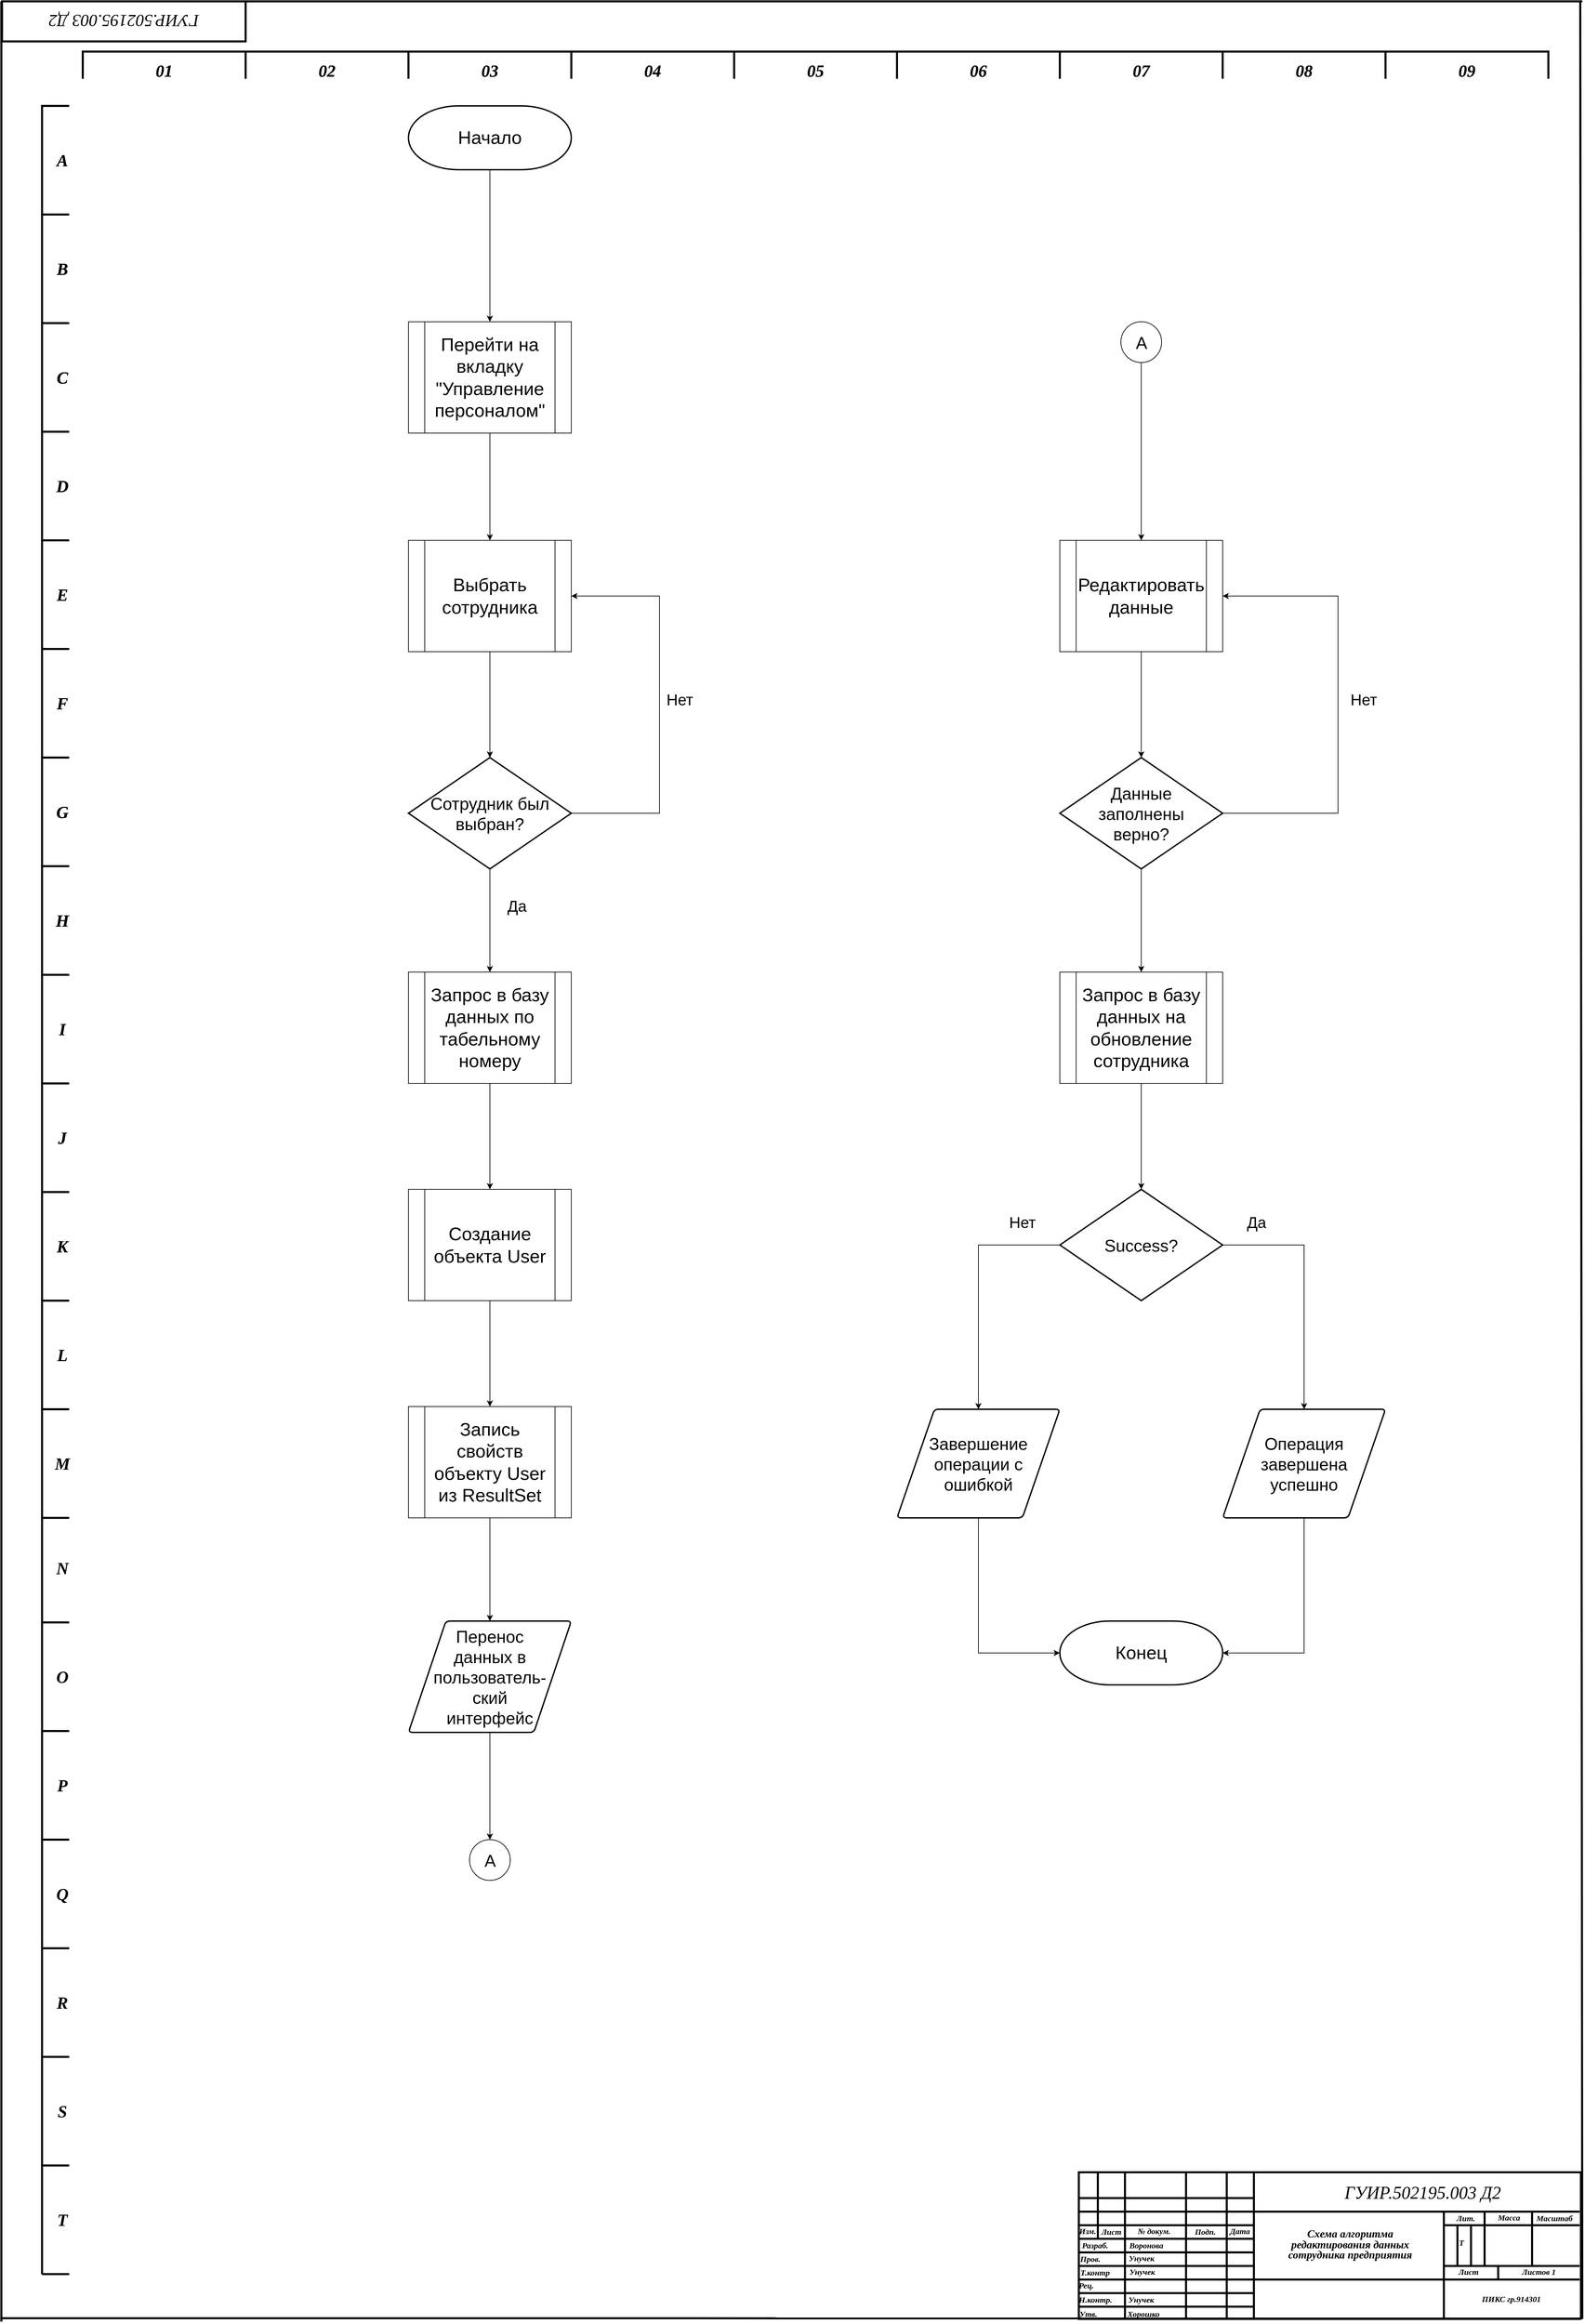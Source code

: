 <mxfile version="15.9.4" type="google"><diagram name="Страница-1" id="Страница-1"><mxGraphModel dx="4895" dy="2625" grid="1" gridSize="10" guides="1" tooltips="1" connect="1" arrows="1" fold="1" page="1" pageScale="1" pageWidth="827" pageHeight="1169" math="0" shadow="0"><root><mxCell id="0"/><mxCell id="1" value="Блок-схема" parent="0"/><mxCell id="3" value="&lt;font style=&quot;font-size:25px;font-family:GOST type B;color:#000000;direction:ltr;letter-spacing:0px;line-height:120%;opacity:1&quot;&gt;&lt;i&gt;ГУИР&lt;/i&gt;&lt;/font&gt;&lt;font style=&quot;font-size:25px;font-family:GOST type B;color:#000000;direction:ltr;letter-spacing:0px;line-height:120%;opacity:1&quot;&gt;&lt;i&gt;.&lt;/i&gt;&lt;/font&gt;&lt;font style=&quot;font-size:25px;font-family:GOST type B;color:#000000;direction:ltr;letter-spacing:0px;line-height:120%;opacity:1&quot;&gt;&lt;i&gt;502528.014Д2&lt;/i&gt;&lt;/font&gt;&lt;font style=&quot;font-size:25px;font-family:GOST type B;color:#000000;direction:ltr;letter-spacing:0px;line-height:120%;opacity:1&quot;&gt;&lt;i&gt;&lt;br/&gt;&lt;/i&gt;&lt;/font&gt;" style="verticalAlign=middle;align=center;vsdxID=54;rotation=180;fillColor=#FFFFFF;gradientColor=none;shape=stencil(nZBLDoAgDERP0z3SIyjew0SURgSD+Lu9kMZoXLhwN9O+tukAlrNpJg1SzDH4QW/URgNYgZTkjA4UkwJUgGXng+6DX1zLfmoymdXo17xh5zmRJ6Q42BWCfc2oJfdAr+Yv+AP9Cb7OJ3H/2JG1HNGz/84klThPVCc=);strokeColor=#000000;strokeWidth=3;spacingTop=-2;spacingBottom=-2;spacingLeft=-2;spacingRight=-2;labelBackgroundColor=none;rounded=0;html=1;whiteSpace=wrap;" parent="1" vertex="1"><mxGeometry x="81" y="22" width="359" height="59" as="geometry"/></mxCell><mxCell id="25" style="vsdxID=136;fillColor=#FFFFFF;gradientColor=none;shape=stencil(UzV2Ls5ILEhVNTIoLinKz04tz0wpyVA1dlE1MsrMy0gtyiwBslSNXVWNndPyi1LTi/JL81Ig/IJEkEoQKze/DGRCBUSfoYEBSI+RQSUq3w2iOCczD49iPErJVIhmPZCBcDjEz8hy6J4ECkECyNgVAA==);strokeWidth=3;labelBackgroundColor=#ffffff;rounded=0;html=1;whiteSpace=wrap;" parent="1" vertex="1"><mxGeometry x="200" y="96" width="240" height="40" as="geometry"/></mxCell><mxCell id="26" style="vsdxID=137;fillColor=#FFFFFF;gradientColor=none;shape=stencil(UzV2Ls5ILEhVNTIoLinKz04tz0wpyVA1dlE1MsrMy0gtyiwBslSNXVWNndPyi1LTi/JL81Ig/IJEkEoQKze/DGRCBUSfoYEBSI+RQSUq3w2iOCczD49iPErJVIhmPZCBcDjEz8hy6J4ECkECyNgVAA==);strokeWidth=3;labelBackgroundColor=#ffffff;rounded=0;html=1;whiteSpace=wrap;" parent="1" vertex="1"><mxGeometry x="440" y="96" width="240" height="40" as="geometry"/></mxCell><mxCell id="202" style="vsdxID=185;edgeStyle=none;startArrow=none;endArrow=none;startSize=5;endSize=5;strokeWidth=3;spacingTop=0;spacingBottom=0;spacingLeft=0;spacingRight=0;verticalAlign=middle;html=1;labelBackgroundColor=#ffffff;rounded=0;" parent="1" edge="1"><mxGeometry relative="1" as="geometry"><mxPoint as="offset"/><Array as="points"/><mxPoint x="140" y="2096" as="sourcePoint"/><mxPoint x="180" y="2096" as="targetPoint"/></mxGeometry></mxCell><mxCell id="203" style="vsdxID=187;edgeStyle=none;startArrow=none;endArrow=none;startSize=5;endSize=5;strokeWidth=3;spacingTop=0;spacingBottom=0;spacingLeft=0;spacingRight=0;verticalAlign=middle;html=1;labelBackgroundColor=#ffffff;rounded=0;" parent="1" edge="1"><mxGeometry relative="1" as="geometry"><mxPoint as="offset"/><Array as="points"/><mxPoint x="140" y="2256" as="sourcePoint"/><mxPoint x="180" y="2256" as="targetPoint"/></mxGeometry></mxCell><mxCell id="27" style="vsdxID=138;fillColor=#FFFFFF;gradientColor=none;shape=stencil(UzV2Ls5ILEhVNTIoLinKz04tz0wpyVA1dlE1MsrMy0gtyiwBslSNXVWNndPyi1LTi/JL81Ig/IJEkEoQKze/DGRCBUSfoYEBSI+RQSUq3w2iOCczD49iPErJVIhmPZCBcDjEz8hy6J4ECkECyNgVAA==);strokeWidth=3;labelBackgroundColor=#ffffff;rounded=0;html=1;whiteSpace=wrap;" parent="1" vertex="1"><mxGeometry x="680" y="96" width="240" height="40" as="geometry"/></mxCell><mxCell id="28" style="vsdxID=139;fillColor=#FFFFFF;gradientColor=none;shape=stencil(UzV2Ls5ILEhVNTIoLinKz04tz0wpyVA1dlE1MsrMy0gtyiwBslSNXVWNndPyi1LTi/JL81Ig/IJEkEoQKze/DGRCBUSfoYEBSI+RQSUq3w2iOCczD49iPErJVIhmPZCBcDjEz8hy6J4ECkECyNgVAA==);strokeWidth=3;labelBackgroundColor=#ffffff;rounded=0;html=1;whiteSpace=wrap;" parent="1" vertex="1"><mxGeometry x="920" y="96" width="240" height="40" as="geometry"/></mxCell><mxCell id="29" style="vsdxID=140;fillColor=#FFFFFF;gradientColor=none;shape=stencil(UzV2Ls5ILEhVNTIoLinKz04tz0wpyVA1dlE1MsrMy0gtyiwBslSNXVWNndPyi1LTi/JL81Ig/IJEkEoQKze/DGRCBUSfoYEBSI+RQSUq3w2iOCczD49iPErJVIhmPZCBcDjEz8hy6J4ECkECyNgVAA==);strokeWidth=3;labelBackgroundColor=#ffffff;rounded=0;html=1;whiteSpace=wrap;" parent="1" vertex="1"><mxGeometry x="1160" y="96" width="240" height="40" as="geometry"/></mxCell><mxCell id="30" style="vsdxID=141;fillColor=#FFFFFF;gradientColor=none;shape=stencil(UzV2Ls5ILEhVNTIoLinKz04tz0wpyVA1dlE1MsrMy0gtyiwBslSNXVWNndPyi1LTi/JL81Ig/IJEkEoQKze/DGRCBUSfoYEBSI+RQSUq3w2iOCczD49iPErJVIhmPZCBcDjEz8hy6J4ECkECyNgVAA==);strokeWidth=3;labelBackgroundColor=#ffffff;rounded=0;html=1;whiteSpace=wrap;" parent="1" vertex="1"><mxGeometry x="1400" y="96" width="240" height="40" as="geometry"/></mxCell><mxCell id="31" style="vsdxID=142;fillColor=#FFFFFF;gradientColor=none;shape=stencil(UzV2Ls5ILEhVNTIoLinKz04tz0wpyVA1dlE1MsrMy0gtyiwBslSNXVWNndPyi1LTi/JL81Ig/IJEkEoQKze/DGRCBUSfoYEBSI+RQSUq3w2iOCczD49iPErJVIhmPZCBcDjEz8hy6J4ECkECyNgVAA==);strokeWidth=3;labelBackgroundColor=#ffffff;rounded=0;html=1;whiteSpace=wrap;" parent="1" vertex="1"><mxGeometry x="1640" y="96" width="240" height="40" as="geometry"/></mxCell><mxCell id="32" style="vsdxID=143;fillColor=#FFFFFF;gradientColor=none;shape=stencil(UzV2Ls5ILEhVNTIoLinKz04tz0wpyVA1dlE1MsrMy0gtyiwBslSNXVWNndPyi1LTi/JL81Ig/IJEkEoQKze/DGRCBUSfoYEBSI+RQSUq3w2iOCczD49iPErJVIhmPZCBcDjEz8hy6J4ECkECyNgVAA==);strokeWidth=3;labelBackgroundColor=#ffffff;rounded=0;html=1;whiteSpace=wrap;" parent="1" vertex="1"><mxGeometry x="1880" y="96" width="240" height="40" as="geometry"/></mxCell><mxCell id="33" style="vsdxID=144;fillColor=#FFFFFF;gradientColor=none;shape=stencil(UzV2Ls5ILEhVNTIoLinKz04tz0wpyVA1dlE1MsrMy0gtyiwBslSNXVWNndPyi1LTi/JL81Ig/IJEkEoQKze/DGRCBUSfoYEBSI+RQSUq3w2iOCczD49iPErJVIhmPZCBcDjEz8hy6J4ECkECyNgVAA==);strokeWidth=3;labelBackgroundColor=#ffffff;rounded=0;html=1;whiteSpace=wrap;" parent="1" vertex="1"><mxGeometry x="2120" y="96" width="240" height="40" as="geometry"/></mxCell><mxCell id="38" style="vsdxID=149;fillColor=#FFFFFF;gradientColor=none;shape=stencil(nY9LDoAgDERP0z3SI/i5BwkoRAUC+Lu9kGo0Lt3NtK/tFLCOWngFnMUU3Kg2I5MGbIBzY7UKJmUF2ALWvQtqCG6xkrwXhSxqdmvZsNNcxViZ4ewgT64jdDL2hf4E7wsXmsWThd549765c4l+xvYE);strokeWidth=3;labelBackgroundColor=#ffffff;rounded=0;html=1;whiteSpace=wrap;" parent="1" vertex="1"><mxGeometry x="140" y="176" width="40" height="160" as="geometry"/></mxCell><mxCell id="39" style="vsdxID=153;fillColor=#FFFFFF;gradientColor=none;shape=stencil(nY9LDoAgDERP0z3SI/i5BwkoRAUC+Lu9kGo0Lt3NtK/tFLCOWngFnMUU3Kg2I5MGbIBzY7UKJmUF2ALWvQtqCG6xkrwXhSxqdmvZsNNcxViZ4ewgT64jdDL2hf4E7wsXmsWThd549765c4l+xvYE);strokeWidth=3;labelBackgroundColor=#ffffff;rounded=0;html=1;whiteSpace=wrap;" parent="1" vertex="1"><mxGeometry x="140" y="336" width="40" height="160" as="geometry"/></mxCell><mxCell id="40" style="vsdxID=156;fillColor=#FFFFFF;gradientColor=none;shape=stencil(nY9LDoAgDERP0z3SI/i5BwkoRAUC+Lu9kGo0Lt3NtK/tFLCOWngFnMUU3Kg2I5MGbIBzY7UKJmUF2ALWvQtqCG6xkrwXhSxqdmvZsNNcxViZ4ewgT64jdDL2hf4E7wsXmsWThd549765c4l+xvYE);strokeWidth=3;labelBackgroundColor=#ffffff;rounded=0;html=1;whiteSpace=wrap;" parent="1" vertex="1"><mxGeometry x="140" y="496" width="40" height="160" as="geometry"/></mxCell><mxCell id="41" style="vsdxID=159;fillColor=#FFFFFF;gradientColor=none;shape=stencil(nY9LDoAgDERP0z3SI/i5BwkoRAUC+Lu9kGo0Lt3NtK/tFLCOWngFnMUU3Kg2I5MGbIBzY7UKJmUF2ALWvQtqCG6xkrwXhSxqdmvZsNNcxViZ4ewgT64jdDL2hf4E7wsXmsWThd549765c4l+xvYE);strokeWidth=3;labelBackgroundColor=#ffffff;rounded=0;html=1;whiteSpace=wrap;" parent="1" vertex="1"><mxGeometry x="140" y="656" width="40" height="160" as="geometry"/></mxCell><mxCell id="42" style="vsdxID=162;fillColor=#FFFFFF;gradientColor=none;shape=stencil(nY9LDoAgDERP0z3SI/i5BwkoRAUC+Lu9kGo0Lt3NtK/tFLCOWngFnMUU3Kg2I5MGbIBzY7UKJmUF2ALWvQtqCG6xkrwXhSxqdmvZsNNcxViZ4ewgT64jdDL2hf4E7wsXmsWThd549765c4l+xvYE);strokeWidth=3;labelBackgroundColor=#ffffff;rounded=0;html=1;whiteSpace=wrap;" parent="1" vertex="1"><mxGeometry x="140" y="816" width="40" height="160" as="geometry"/></mxCell><mxCell id="43" style="vsdxID=165;fillColor=#FFFFFF;gradientColor=none;shape=stencil(nY9LDoAgDERP0z3SI/i5BwkoRAUC+Lu9kGo0Lt3NtK/tFLCOWngFnMUU3Kg2I5MGbIBzY7UKJmUF2ALWvQtqCG6xkrwXhSxqdmvZsNNcxViZ4ewgT64jdDL2hf4E7wsXmsWThd549765c4l+xvYE);strokeWidth=3;labelBackgroundColor=#ffffff;rounded=0;html=1;whiteSpace=wrap;" parent="1" vertex="1"><mxGeometry x="140" y="976" width="40" height="160" as="geometry"/></mxCell><mxCell id="44" style="vsdxID=168;fillColor=#FFFFFF;gradientColor=none;shape=stencil(nY9LDoAgDERP0z3SI/i5BwkoRAUC+Lu9kGo0Lt3NtK/tFLCOWngFnMUU3Kg2I5MGbIBzY7UKJmUF2ALWvQtqCG6xkrwXhSxqdmvZsNNcxViZ4ewgT64jdDL2hf4E7wsXmsWThd549765c4l+xvYE);strokeWidth=3;labelBackgroundColor=#ffffff;rounded=0;html=1;whiteSpace=wrap;" parent="1" vertex="1"><mxGeometry x="140" y="1136" width="40" height="160" as="geometry"/></mxCell><mxCell id="45" style="vsdxID=171;fillColor=#FFFFFF;gradientColor=none;shape=stencil(nY9LDoAgDERP0z3SI/i5BwkoRAUC+Lu9kGo0Lt3NtK/tFLCOWngFnMUU3Kg2I5MGbIBzY7UKJmUF2ALWvQtqCG6xkrwXhSxqdmvZsNNcxViZ4ewgT64jdDL2hf4E7wsXmsWThd549765c4l+xvYE);strokeWidth=3;labelBackgroundColor=#ffffff;rounded=0;html=1;whiteSpace=wrap;" parent="1" vertex="1"><mxGeometry x="140" y="1296" width="40" height="160" as="geometry"/></mxCell><mxCell id="46" style="vsdxID=174;fillColor=#FFFFFF;gradientColor=none;shape=stencil(nY9LDoAgDERP0z3SI/i5BwkoRAUC+Lu9kGo0Lt3NtK/tFLCOWngFnMUU3Kg2I5MGbIBzY7UKJmUF2ALWvQtqCG6xkrwXhSxqdmvZsNNcxViZ4ewgT64jdDL2hf4E7wsXmsWThd549765c4l+xvYE);strokeWidth=3;labelBackgroundColor=#ffffff;rounded=0;html=1;whiteSpace=wrap;" parent="1" vertex="1"><mxGeometry x="140" y="1456" width="40" height="160" as="geometry"/></mxCell><mxCell id="47" style="vsdxID=177;fillColor=#FFFFFF;gradientColor=none;shape=stencil(nY9LDoAgDERP0z3SI/i5BwkoRAUC+Lu9kGo0Lt3NtK/tFLCOWngFnMUU3Kg2I5MGbIBzY7UKJmUF2ALWvQtqCG6xkrwXhSxqdmvZsNNcxViZ4ewgT64jdDL2hf4E7wsXmsWThd549765c4l+xvYE);strokeWidth=3;labelBackgroundColor=#ffffff;rounded=0;html=1;whiteSpace=wrap;" parent="1" vertex="1"><mxGeometry x="140" y="1616" width="40" height="160" as="geometry"/></mxCell><mxCell id="48" style="vsdxID=180;fillColor=#FFFFFF;gradientColor=none;shape=stencil(nY9LDoAgDERP0z3SI/i5BwkoRAUC+Lu9kGo0Lt3NtK/tFLCOWngFnMUU3Kg2I5MGbIBzY7UKJmUF2ALWvQtqCG6xkrwXhSxqdmvZsNNcxViZ4ewgT64jdDL2hf4E7wsXmsWThd549765c4l+xvYE);strokeWidth=3;labelBackgroundColor=#ffffff;rounded=0;html=1;whiteSpace=wrap;" parent="1" vertex="1"><mxGeometry x="140" y="1776" width="40" height="160" as="geometry"/></mxCell><mxCell id="49" style="vsdxID=183;fillColor=#FFFFFF;gradientColor=none;shape=stencil(nY9LDoAgDERP0z3SI/i5BwkoRAUC+Lu9kGo0Lt3NtK/tFLCOWngFnMUU3Kg2I5MGbIBzY7UKJmUF2ALWvQtqCG6xkrwXhSxqdmvZsNNcxViZ4ewgT64jdDL2hf4E7wsXmsWThd549765c4l+xvYE);strokeWidth=3;labelBackgroundColor=#ffffff;rounded=0;html=1;whiteSpace=wrap;" parent="1" vertex="1"><mxGeometry x="140" y="1936" width="40" height="160" as="geometry"/></mxCell><mxCell id="50" style="vsdxID=186;fillColor=#FFFFFF;gradientColor=none;shape=stencil(nY9LDoAgDERP0z3SI/i5BwkoRAUC+Lu9kGo0Lt3NtK/tFLCOWngFnMUU3Kg2I5MGbIBzY7UKJmUF2ALWvQtqCG6xkrwXhSxqdmvZsNNcxViZ4ewgT64jdDL2hf4E7wsXmsWThd549765c4l+xvYE);strokeWidth=3;labelBackgroundColor=#ffffff;rounded=0;html=1;whiteSpace=wrap;" parent="1" vertex="1"><mxGeometry x="140" y="2096" width="40" height="160" as="geometry"/></mxCell><mxCell id="51" value="&lt;font style=&quot;font-size:25px;font-family:GOST type B;color:#000000;direction:ltr;letter-spacing:0px;line-height:120%;opacity:1&quot;&gt;&lt;i&gt;&lt;b&gt;01&lt;br/&gt;&lt;/b&gt;&lt;/i&gt;&lt;/font&gt;" style="verticalAlign=middle;align=center;vsdxID=188;fillColor=none;gradientColor=none;shape=stencil(nZBLDoAgDERP0z3SIyjew0SURgSD+Lu9kMZoXLhwN9O+tukAlrNpJg1SzDH4QW/URgNYgZTkjA4UkwJUgGXng+6DX1zLfmoymdXo17xh5zmRJ6Q42BWCfc2oJfdAr+Yv+AP9Cb7OJ3H/2JG1HNGz/84klThPVCc=);strokeColor=none;labelBackgroundColor=none;rounded=0;html=1;whiteSpace=wrap;" parent="1" vertex="1"><mxGeometry x="260" y="96" width="120" height="56" as="geometry"/></mxCell><mxCell id="52" value="&lt;font style=&quot;font-size:25px;font-family:GOST type B;color:#000000;direction:ltr;letter-spacing:0px;line-height:120%;opacity:1&quot;&gt;&lt;i&gt;&lt;b&gt;02&lt;br/&gt;&lt;/b&gt;&lt;/i&gt;&lt;/font&gt;" style="verticalAlign=middle;align=center;vsdxID=189;fillColor=none;gradientColor=none;shape=stencil(nZBLDoAgDERP0z3SIyjew0SURgSD+Lu9kMZoXLhwN9O+tukAlrNpJg1SzDH4QW/URgNYgZTkjA4UkwJUgGXng+6DX1zLfmoymdXo17xh5zmRJ6Q42BWCfc2oJfdAr+Yv+AP9Cb7OJ3H/2JG1HNGz/84klThPVCc=);strokeColor=none;labelBackgroundColor=none;rounded=0;html=1;whiteSpace=wrap;" parent="1" vertex="1"><mxGeometry x="500" y="96" width="120" height="56" as="geometry"/></mxCell><mxCell id="53" value="&lt;font style=&quot;font-size:25px;font-family:GOST type B;color:#000000;direction:ltr;letter-spacing:0px;line-height:120%;opacity:1&quot;&gt;&lt;i&gt;&lt;b&gt;03&lt;br/&gt;&lt;/b&gt;&lt;/i&gt;&lt;/font&gt;" style="verticalAlign=middle;align=center;vsdxID=190;fillColor=none;gradientColor=none;shape=stencil(nZBLDoAgDERP0z3SIyjew0SURgSD+Lu9kMZoXLhwN9O+tukAlrNpJg1SzDH4QW/URgNYgZTkjA4UkwJUgGXng+6DX1zLfmoymdXo17xh5zmRJ6Q42BWCfc2oJfdAr+Yv+AP9Cb7OJ3H/2JG1HNGz/84klThPVCc=);strokeColor=none;labelBackgroundColor=none;rounded=0;html=1;whiteSpace=wrap;" parent="1" vertex="1"><mxGeometry x="740" y="96" width="120" height="56" as="geometry"/></mxCell><mxCell id="54" value="&lt;font style=&quot;font-size:25px;font-family:GOST type B;color:#000000;direction:ltr;letter-spacing:0px;line-height:120%;opacity:1&quot;&gt;&lt;i&gt;&lt;b&gt;04&lt;br/&gt;&lt;/b&gt;&lt;/i&gt;&lt;/font&gt;" style="verticalAlign=middle;align=center;vsdxID=191;fillColor=none;gradientColor=none;shape=stencil(nZBLDoAgDERP0z3SIyjew0SURgSD+Lu9kMZoXLhwN9O+tukAlrNpJg1SzDH4QW/URgNYgZTkjA4UkwJUgGXng+6DX1zLfmoymdXo17xh5zmRJ6Q42BWCfc2oJfdAr+Yv+AP9Cb7OJ3H/2JG1HNGz/84klThPVCc=);strokeColor=none;labelBackgroundColor=none;rounded=0;html=1;whiteSpace=wrap;" parent="1" vertex="1"><mxGeometry x="980" y="96" width="120" height="56" as="geometry"/></mxCell><mxCell id="55" value="&lt;font style=&quot;font-size:25px;font-family:GOST type B;color:#000000;direction:ltr;letter-spacing:0px;line-height:120%;opacity:1&quot;&gt;&lt;i&gt;&lt;b&gt;05&lt;br/&gt;&lt;/b&gt;&lt;/i&gt;&lt;/font&gt;" style="verticalAlign=middle;align=center;vsdxID=192;fillColor=none;gradientColor=none;shape=stencil(nZBLDoAgDERP0z3SIyjew0SURgSD+Lu9kMZoXLhwN9O+tukAlrNpJg1SzDH4QW/URgNYgZTkjA4UkwJUgGXng+6DX1zLfmoymdXo17xh5zmRJ6Q42BWCfc2oJfdAr+Yv+AP9Cb7OJ3H/2JG1HNGz/84klThPVCc=);strokeColor=none;labelBackgroundColor=none;rounded=0;html=1;whiteSpace=wrap;" parent="1" vertex="1"><mxGeometry x="1220" y="96" width="120" height="56" as="geometry"/></mxCell><mxCell id="56" value="&lt;font style=&quot;font-size:25px;font-family:GOST type B;color:#000000;direction:ltr;letter-spacing:0px;line-height:120%;opacity:1&quot;&gt;&lt;i&gt;&lt;b&gt;06&lt;br/&gt;&lt;/b&gt;&lt;/i&gt;&lt;/font&gt;" style="verticalAlign=middle;align=center;vsdxID=193;fillColor=none;gradientColor=none;shape=stencil(nZBLDoAgDERP0z3SIyjew0SURgSD+Lu9kMZoXLhwN9O+tukAlrNpJg1SzDH4QW/URgNYgZTkjA4UkwJUgGXng+6DX1zLfmoymdXo17xh5zmRJ6Q42BWCfc2oJfdAr+Yv+AP9Cb7OJ3H/2JG1HNGz/84klThPVCc=);strokeColor=none;labelBackgroundColor=none;rounded=0;html=1;whiteSpace=wrap;" parent="1" vertex="1"><mxGeometry x="1460" y="96" width="120" height="56" as="geometry"/></mxCell><mxCell id="57" value="&lt;font style=&quot;font-size:25px;font-family:GOST type B;color:#000000;direction:ltr;letter-spacing:0px;line-height:120%;opacity:1&quot;&gt;&lt;i&gt;&lt;b&gt;07&lt;br/&gt;&lt;/b&gt;&lt;/i&gt;&lt;/font&gt;" style="verticalAlign=middle;align=center;vsdxID=194;fillColor=none;gradientColor=none;shape=stencil(nZBLDoAgDERP0z3SIyjew0SURgSD+Lu9kMZoXLhwN9O+tukAlrNpJg1SzDH4QW/URgNYgZTkjA4UkwJUgGXng+6DX1zLfmoymdXo17xh5zmRJ6Q42BWCfc2oJfdAr+Yv+AP9Cb7OJ3H/2JG1HNGz/84klThPVCc=);strokeColor=none;labelBackgroundColor=none;rounded=0;html=1;whiteSpace=wrap;" parent="1" vertex="1"><mxGeometry x="1700" y="96" width="120" height="56" as="geometry"/></mxCell><mxCell id="58" value="&lt;font style=&quot;font-size:25px;font-family:GOST type B;color:#000000;direction:ltr;letter-spacing:0px;line-height:120%;opacity:1&quot;&gt;&lt;i&gt;&lt;b&gt;08&lt;br/&gt;&lt;/b&gt;&lt;/i&gt;&lt;/font&gt;" style="verticalAlign=middle;align=center;vsdxID=195;fillColor=none;gradientColor=none;shape=stencil(nZBLDoAgDERP0z3SIyjew0SURgSD+Lu9kMZoXLhwN9O+tukAlrNpJg1SzDH4QW/URgNYgZTkjA4UkwJUgGXng+6DX1zLfmoymdXo17xh5zmRJ6Q42BWCfc2oJfdAr+Yv+AP9Cb7OJ3H/2JG1HNGz/84klThPVCc=);strokeColor=none;labelBackgroundColor=none;rounded=0;html=1;whiteSpace=wrap;" parent="1" vertex="1"><mxGeometry x="1940" y="96" width="120" height="56" as="geometry"/></mxCell><mxCell id="59" value="&lt;font style=&quot;font-size:25px;font-family:GOST type B;color:#000000;direction:ltr;letter-spacing:0px;line-height:120%;opacity:1&quot;&gt;&lt;i&gt;&lt;b&gt;09&lt;br/&gt;&lt;/b&gt;&lt;/i&gt;&lt;/font&gt;" style="verticalAlign=middle;align=center;vsdxID=196;fillColor=none;gradientColor=none;shape=stencil(nZBLDoAgDERP0z3SIyjew0SURgSD+Lu9kMZoXLhwN9O+tukAlrNpJg1SzDH4QW/URgNYgZTkjA4UkwJUgGXng+6DX1zLfmoymdXo17xh5zmRJ6Q42BWCfc2oJfdAr+Yv+AP9Cb7OJ3H/2JG1HNGz/84klThPVCc=);strokeColor=none;labelBackgroundColor=none;rounded=0;html=1;whiteSpace=wrap;" parent="1" vertex="1"><mxGeometry x="2180" y="96" width="120" height="56" as="geometry"/></mxCell><mxCell id="64" value="&lt;font style=&quot;font-size:25px;font-family:GOST type B;color:#000000;direction:ltr;letter-spacing:0px;line-height:120%;opacity:1&quot;&gt;&lt;i&gt;&lt;b&gt;A&lt;br/&gt;&lt;/b&gt;&lt;/i&gt;&lt;/font&gt;" style="verticalAlign=middle;align=center;vsdxID=202;fillColor=none;gradientColor=none;shape=stencil(nZBLDoAgDERP0z3SIyjew0SURgSD+Lu9kMZoXLhwN9O+tukAlrNpJg1SzDH4QW/URgNYgZTkjA4UkwJUgGXng+6DX1zLfmoymdXo17xh5zmRJ6Q42BWCfc2oJfdAr+Yv+AP9Cb7OJ3H/2JG1HNGz/84klThPVCc=);strokeColor=none;labelBackgroundColor=none;rounded=0;html=1;whiteSpace=wrap;" parent="1" vertex="1"><mxGeometry x="140" y="216" width="60" height="80" as="geometry"/></mxCell><mxCell id="65" value="&lt;font style=&quot;font-size:25px;font-family:GOST type B;color:#000000;direction:ltr;letter-spacing:0px;line-height:120%;opacity:1&quot;&gt;&lt;i&gt;&lt;b&gt;B&lt;br/&gt;&lt;/b&gt;&lt;/i&gt;&lt;/font&gt;" style="verticalAlign=middle;align=center;vsdxID=203;fillColor=none;gradientColor=none;shape=stencil(nZBLDoAgDERP0z3SIyjew0SURgSD+Lu9kMZoXLhwN9O+tukAlrNpJg1SzDH4QW/URgNYgZTkjA4UkwJUgGXng+6DX1zLfmoymdXo17xh5zmRJ6Q42BWCfc2oJfdAr+Yv+AP9Cb7OJ3H/2JG1HNGz/84klThPVCc=);strokeColor=none;labelBackgroundColor=none;rounded=0;html=1;whiteSpace=wrap;" parent="1" vertex="1"><mxGeometry x="140" y="376" width="60" height="80" as="geometry"/></mxCell><mxCell id="66" value="&lt;font style=&quot;font-size:25px;font-family:GOST type B;color:#000000;direction:ltr;letter-spacing:0px;line-height:120%;opacity:1&quot;&gt;&lt;i&gt;&lt;b&gt;C&lt;br/&gt;&lt;/b&gt;&lt;/i&gt;&lt;/font&gt;" style="verticalAlign=middle;align=center;vsdxID=204;fillColor=none;gradientColor=none;shape=stencil(nZBLDoAgDERP0z3SIyjew0SURgSD+Lu9kMZoXLhwN9O+tukAlrNpJg1SzDH4QW/URgNYgZTkjA4UkwJUgGXng+6DX1zLfmoymdXo17xh5zmRJ6Q42BWCfc2oJfdAr+Yv+AP9Cb7OJ3H/2JG1HNGz/84klThPVCc=);strokeColor=none;labelBackgroundColor=none;rounded=0;html=1;whiteSpace=wrap;" parent="1" vertex="1"><mxGeometry x="140" y="536" width="60" height="80" as="geometry"/></mxCell><mxCell id="67" value="&lt;font style=&quot;font-size:25px;font-family:GOST type B;color:#000000;direction:ltr;letter-spacing:0px;line-height:120%;opacity:1&quot;&gt;&lt;i&gt;&lt;b&gt;D&lt;br/&gt;&lt;/b&gt;&lt;/i&gt;&lt;/font&gt;" style="verticalAlign=middle;align=center;vsdxID=205;fillColor=none;gradientColor=none;shape=stencil(nZBLDoAgDERP0z3SIyjew0SURgSD+Lu9kMZoXLhwN9O+tukAlrNpJg1SzDH4QW/URgNYgZTkjA4UkwJUgGXng+6DX1zLfmoymdXo17xh5zmRJ6Q42BWCfc2oJfdAr+Yv+AP9Cb7OJ3H/2JG1HNGz/84klThPVCc=);strokeColor=none;labelBackgroundColor=none;rounded=0;html=1;whiteSpace=wrap;" parent="1" vertex="1"><mxGeometry x="140" y="696" width="60" height="80" as="geometry"/></mxCell><mxCell id="68" value="&lt;font style=&quot;font-size:25px;font-family:GOST type B;color:#000000;direction:ltr;letter-spacing:0px;line-height:120%;opacity:1&quot;&gt;&lt;i&gt;&lt;b&gt;E&lt;br/&gt;&lt;/b&gt;&lt;/i&gt;&lt;/font&gt;" style="verticalAlign=middle;align=center;vsdxID=206;fillColor=none;gradientColor=none;shape=stencil(nZBLDoAgDERP0z3SIyjew0SURgSD+Lu9kMZoXLhwN9O+tukAlrNpJg1SzDH4QW/URgNYgZTkjA4UkwJUgGXng+6DX1zLfmoymdXo17xh5zmRJ6Q42BWCfc2oJfdAr+Yv+AP9Cb7OJ3H/2JG1HNGz/84klThPVCc=);strokeColor=none;labelBackgroundColor=none;rounded=0;html=1;whiteSpace=wrap;" parent="1" vertex="1"><mxGeometry x="140" y="856" width="60" height="80" as="geometry"/></mxCell><mxCell id="69" value="&lt;font style=&quot;font-size:25px;font-family:GOST type B;color:#000000;direction:ltr;letter-spacing:0px;line-height:120%;opacity:1&quot;&gt;&lt;i&gt;&lt;b&gt;F&lt;br/&gt;&lt;/b&gt;&lt;/i&gt;&lt;/font&gt;" style="verticalAlign=middle;align=center;vsdxID=207;fillColor=none;gradientColor=none;shape=stencil(nZBLDoAgDERP0z3SIyjew0SURgSD+Lu9kMZoXLhwN9O+tukAlrNpJg1SzDH4QW/URgNYgZTkjA4UkwJUgGXng+6DX1zLfmoymdXo17xh5zmRJ6Q42BWCfc2oJfdAr+Yv+AP9Cb7OJ3H/2JG1HNGz/84klThPVCc=);strokeColor=none;labelBackgroundColor=none;rounded=0;html=1;whiteSpace=wrap;" parent="1" vertex="1"><mxGeometry x="140" y="1016" width="60" height="80" as="geometry"/></mxCell><mxCell id="70" value="&lt;font style=&quot;font-size:25px;font-family:GOST type B;color:#000000;direction:ltr;letter-spacing:0px;line-height:120%;opacity:1&quot;&gt;&lt;i&gt;&lt;b&gt;G&lt;br/&gt;&lt;/b&gt;&lt;/i&gt;&lt;/font&gt;" style="verticalAlign=middle;align=center;vsdxID=208;fillColor=none;gradientColor=none;shape=stencil(nZBLDoAgDERP0z3SIyjew0SURgSD+Lu9kMZoXLhwN9O+tukAlrNpJg1SzDH4QW/URgNYgZTkjA4UkwJUgGXng+6DX1zLfmoymdXo17xh5zmRJ6Q42BWCfc2oJfdAr+Yv+AP9Cb7OJ3H/2JG1HNGz/84klThPVCc=);strokeColor=none;labelBackgroundColor=none;rounded=0;html=1;whiteSpace=wrap;" parent="1" vertex="1"><mxGeometry x="140" y="1176" width="60" height="80" as="geometry"/></mxCell><mxCell id="71" value="&lt;font style=&quot;font-size:25px;font-family:GOST type B;color:#000000;direction:ltr;letter-spacing:0px;line-height:120%;opacity:1&quot;&gt;&lt;i&gt;&lt;b&gt;H&lt;br/&gt;&lt;/b&gt;&lt;/i&gt;&lt;/font&gt;" style="verticalAlign=middle;align=center;vsdxID=209;fillColor=none;gradientColor=none;shape=stencil(nZBLDoAgDERP0z3SIyjew0SURgSD+Lu9kMZoXLhwN9O+tukAlrNpJg1SzDH4QW/URgNYgZTkjA4UkwJUgGXng+6DX1zLfmoymdXo17xh5zmRJ6Q42BWCfc2oJfdAr+Yv+AP9Cb7OJ3H/2JG1HNGz/84klThPVCc=);strokeColor=none;labelBackgroundColor=none;rounded=0;html=1;whiteSpace=wrap;" parent="1" vertex="1"><mxGeometry x="140" y="1336" width="60" height="80" as="geometry"/></mxCell><mxCell id="72" value="&lt;font style=&quot;font-size:25px;font-family:GOST type B;color:#000000;direction:ltr;letter-spacing:0px;line-height:120%;opacity:1&quot;&gt;&lt;i&gt;&lt;b&gt;I&lt;br/&gt;&lt;/b&gt;&lt;/i&gt;&lt;/font&gt;" style="verticalAlign=middle;align=center;vsdxID=210;fillColor=none;gradientColor=none;shape=stencil(nZBLDoAgDERP0z3SIyjew0SURgSD+Lu9kMZoXLhwN9O+tukAlrNpJg1SzDH4QW/URgNYgZTkjA4UkwJUgGXng+6DX1zLfmoymdXo17xh5zmRJ6Q42BWCfc2oJfdAr+Yv+AP9Cb7OJ3H/2JG1HNGz/84klThPVCc=);strokeColor=none;labelBackgroundColor=none;rounded=0;html=1;whiteSpace=wrap;" parent="1" vertex="1"><mxGeometry x="140" y="1496" width="60" height="80" as="geometry"/></mxCell><mxCell id="73" value="&lt;font style=&quot;font-size:25px;font-family:GOST type B;color:#000000;direction:ltr;letter-spacing:0px;line-height:120%;opacity:1&quot;&gt;&lt;i&gt;&lt;b&gt;J&lt;br/&gt;&lt;/b&gt;&lt;/i&gt;&lt;/font&gt;" style="verticalAlign=middle;align=center;vsdxID=211;fillColor=none;gradientColor=none;shape=stencil(nZBLDoAgDERP0z3SIyjew0SURgSD+Lu9kMZoXLhwN9O+tukAlrNpJg1SzDH4QW/URgNYgZTkjA4UkwJUgGXng+6DX1zLfmoymdXo17xh5zmRJ6Q42BWCfc2oJfdAr+Yv+AP9Cb7OJ3H/2JG1HNGz/84klThPVCc=);strokeColor=none;labelBackgroundColor=none;rounded=0;html=1;whiteSpace=wrap;" parent="1" vertex="1"><mxGeometry x="140" y="1656" width="60" height="80" as="geometry"/></mxCell><mxCell id="74" value="&lt;font style=&quot;font-size:25px;font-family:GOST type B;color:#000000;direction:ltr;letter-spacing:0px;line-height:120%;opacity:1&quot;&gt;&lt;i&gt;&lt;b&gt;K&lt;br/&gt;&lt;/b&gt;&lt;/i&gt;&lt;/font&gt;" style="verticalAlign=middle;align=center;vsdxID=212;fillColor=none;gradientColor=none;shape=stencil(nZBLDoAgDERP0z3SIyjew0SURgSD+Lu9kMZoXLhwN9O+tukAlrNpJg1SzDH4QW/URgNYgZTkjA4UkwJUgGXng+6DX1zLfmoymdXo17xh5zmRJ6Q42BWCfc2oJfdAr+Yv+AP9Cb7OJ3H/2JG1HNGz/84klThPVCc=);strokeColor=none;labelBackgroundColor=none;rounded=0;html=1;whiteSpace=wrap;" parent="1" vertex="1"><mxGeometry x="140" y="1816" width="60" height="80" as="geometry"/></mxCell><mxCell id="75" value="&lt;font style=&quot;font-size:25px;font-family:GOST type B;color:#000000;direction:ltr;letter-spacing:0px;line-height:120%;opacity:1&quot;&gt;&lt;i&gt;&lt;b&gt;L&lt;br/&gt;&lt;/b&gt;&lt;/i&gt;&lt;/font&gt;" style="verticalAlign=middle;align=center;vsdxID=213;fillColor=none;gradientColor=none;shape=stencil(nZBLDoAgDERP0z3SIyjew0SURgSD+Lu9kMZoXLhwN9O+tukAlrNpJg1SzDH4QW/URgNYgZTkjA4UkwJUgGXng+6DX1zLfmoymdXo17xh5zmRJ6Q42BWCfc2oJfdAr+Yv+AP9Cb7OJ3H/2JG1HNGz/84klThPVCc=);strokeColor=none;labelBackgroundColor=none;rounded=0;html=1;whiteSpace=wrap;" parent="1" vertex="1"><mxGeometry x="140" y="1976" width="60" height="80" as="geometry"/></mxCell><mxCell id="76" value="&lt;font style=&quot;font-size:25px;font-family:GOST type B;color:#000000;direction:ltr;letter-spacing:0px;line-height:120%;opacity:1&quot;&gt;&lt;i&gt;&lt;b&gt;M&lt;br/&gt;&lt;/b&gt;&lt;/i&gt;&lt;/font&gt;" style="verticalAlign=middle;align=center;vsdxID=214;fillColor=none;gradientColor=none;shape=stencil(nZBLDoAgDERP0z3SIyjew0SURgSD+Lu9kMZoXLhwN9O+tukAlrNpJg1SzDH4QW/URgNYgZTkjA4UkwJUgGXng+6DX1zLfmoymdXo17xh5zmRJ6Q42BWCfc2oJfdAr+Yv+AP9Cb7OJ3H/2JG1HNGz/84klThPVCc=);strokeColor=none;labelBackgroundColor=none;rounded=0;html=1;whiteSpace=wrap;" parent="1" vertex="1"><mxGeometry x="140" y="2136" width="60" height="80" as="geometry"/></mxCell><mxCell id="178" style="vsdxID=1;edgeStyle=none;startArrow=none;endArrow=none;startSize=5;endSize=5;strokeWidth=3;strokeColor=#000000;spacingTop=0;spacingBottom=0;spacingLeft=0;spacingRight=0;verticalAlign=middle;html=1;labelBackgroundColor=#ffffff;rounded=0;" parent="1" edge="1"><mxGeometry relative="1" as="geometry"><Array as="points"/><mxPoint x="80" y="22" as="sourcePoint"/><mxPoint x="80" y="2354" as="targetPoint"/></mxGeometry></mxCell><mxCell id="Skk7flCztHEPLt0szF4v-267" style="vsdxID=186;fillColor=#FFFFFF;gradientColor=none;shape=stencil(nY9LDoAgDERP0z3SI/i5BwkoRAUC+Lu9kGo0Lt3NtK/tFLCOWngFnMUU3Kg2I5MGbIBzY7UKJmUF2ALWvQtqCG6xkrwXhSxqdmvZsNNcxViZ4ewgT64jdDL2hf4E7wsXmsWThd549765c4l+xvYE);strokeWidth=3;labelBackgroundColor=#ffffff;rounded=0;html=1;whiteSpace=wrap;" parent="1" vertex="1"><mxGeometry x="140" y="2410" width="40" height="160" as="geometry"/></mxCell><mxCell id="Skk7flCztHEPLt0szF4v-268" style="vsdxID=187;edgeStyle=none;startArrow=none;endArrow=none;startSize=5;endSize=5;strokeWidth=3;spacingTop=0;spacingBottom=0;spacingLeft=0;spacingRight=0;verticalAlign=middle;html=1;labelBackgroundColor=#ffffff;rounded=0;" parent="1" edge="1"><mxGeometry relative="1" as="geometry"><mxPoint as="offset"/><Array as="points"/><mxPoint x="140" y="3370" as="sourcePoint"/><mxPoint x="180" y="3370" as="targetPoint"/></mxGeometry></mxCell><mxCell id="Skk7flCztHEPLt0szF4v-270" style="vsdxID=186;fillColor=#FFFFFF;gradientColor=none;shape=stencil(nY9LDoAgDERP0z3SI/i5BwkoRAUC+Lu9kGo0Lt3NtK/tFLCOWngFnMUU3Kg2I5MGbIBzY7UKJmUF2ALWvQtqCG6xkrwXhSxqdmvZsNNcxViZ4ewgT64jdDL2hf4E7wsXmsWThd549765c4l+xvYE);strokeWidth=3;labelBackgroundColor=#ffffff;rounded=0;html=1;whiteSpace=wrap;" parent="1" vertex="1"><mxGeometry x="140" y="2570" width="40" height="160" as="geometry"/></mxCell><mxCell id="Skk7flCztHEPLt0szF4v-271" style="vsdxID=186;fillColor=#FFFFFF;gradientColor=none;shape=stencil(nY9LDoAgDERP0z3SI/i5BwkoRAUC+Lu9kGo0Lt3NtK/tFLCOWngFnMUU3Kg2I5MGbIBzY7UKJmUF2ALWvQtqCG6xkrwXhSxqdmvZsNNcxViZ4ewgT64jdDL2hf4E7wsXmsWThd549765c4l+xvYE);strokeWidth=3;labelBackgroundColor=#ffffff;rounded=0;html=1;whiteSpace=wrap;" parent="1" vertex="1"><mxGeometry x="140" y="3050" width="40" height="160" as="geometry"/></mxCell><mxCell id="Skk7flCztHEPLt0szF4v-272" style="vsdxID=186;fillColor=#FFFFFF;gradientColor=none;shape=stencil(nY9LDoAgDERP0z3SI/i5BwkoRAUC+Lu9kGo0Lt3NtK/tFLCOWngFnMUU3Kg2I5MGbIBzY7UKJmUF2ALWvQtqCG6xkrwXhSxqdmvZsNNcxViZ4ewgT64jdDL2hf4E7wsXmsWThd549765c4l+xvYE);strokeWidth=3;labelBackgroundColor=#ffffff;rounded=0;html=1;whiteSpace=wrap;" parent="1" vertex="1"><mxGeometry x="140" y="3210" width="40" height="160" as="geometry"/></mxCell><mxCell id="Skk7flCztHEPLt0szF4v-273" style="vsdxID=186;fillColor=#FFFFFF;gradientColor=none;shape=stencil(nY9LDoAgDERP0z3SI/i5BwkoRAUC+Lu9kGo0Lt3NtK/tFLCOWngFnMUU3Kg2I5MGbIBzY7UKJmUF2ALWvQtqCG6xkrwXhSxqdmvZsNNcxViZ4ewgT64jdDL2hf4E7wsXmsWThd549765c4l+xvYE);strokeWidth=3;labelBackgroundColor=#ffffff;rounded=0;html=1;whiteSpace=wrap;" parent="1" vertex="1"><mxGeometry x="140" y="2890" width="40" height="160" as="geometry"/></mxCell><mxCell id="Skk7flCztHEPLt0szF4v-274" style="vsdxID=186;fillColor=#FFFFFF;gradientColor=none;shape=stencil(nY9LDoAgDERP0z3SI/i5BwkoRAUC+Lu9kGo0Lt3NtK/tFLCOWngFnMUU3Kg2I5MGbIBzY7UKJmUF2ALWvQtqCG6xkrwXhSxqdmvZsNNcxViZ4ewgT64jdDL2hf4E7wsXmsWThd549765c4l+xvYE);strokeWidth=3;labelBackgroundColor=#ffffff;rounded=0;html=1;whiteSpace=wrap;" parent="1" vertex="1"><mxGeometry x="140" y="2730" width="40" height="160" as="geometry"/></mxCell><mxCell id="Skk7flCztHEPLt0szF4v-275" value="&lt;font style=&quot;font-size: 25px ; font-family: &amp;#34;gost type b&amp;#34; ; color: #000000 ; direction: ltr ; letter-spacing: 0px ; line-height: 120% ; opacity: 1&quot;&gt;&lt;i&gt;&lt;b&gt;N&lt;br&gt;&lt;/b&gt;&lt;/i&gt;&lt;/font&gt;" style="verticalAlign=middle;align=center;vsdxID=214;fillColor=none;gradientColor=none;shape=stencil(nZBLDoAgDERP0z3SIyjew0SURgSD+Lu9kMZoXLhwN9O+tukAlrNpJg1SzDH4QW/URgNYgZTkjA4UkwJUgGXng+6DX1zLfmoymdXo17xh5zmRJ6Q42BWCfc2oJfdAr+Yv+AP9Cb7OJ3H/2JG1HNGz/84klThPVCc=);strokeColor=none;labelBackgroundColor=none;rounded=0;html=1;whiteSpace=wrap;rotation=0;" parent="1" vertex="1"><mxGeometry x="140" y="2290" width="60" height="80" as="geometry"/></mxCell><mxCell id="Skk7flCztHEPLt0szF4v-276" value="&lt;font style=&quot;font-size: 25px ; font-family: &amp;#34;gost type b&amp;#34; ; color: #000000 ; direction: ltr ; letter-spacing: 0px ; line-height: 120% ; opacity: 1&quot;&gt;&lt;i&gt;&lt;b&gt;P&lt;br&gt;&lt;/b&gt;&lt;/i&gt;&lt;/font&gt;" style="verticalAlign=middle;align=center;vsdxID=214;fillColor=none;gradientColor=none;shape=stencil(nZBLDoAgDERP0z3SIyjew0SURgSD+Lu9kMZoXLhwN9O+tukAlrNpJg1SzDH4QW/URgNYgZTkjA4UkwJUgGXng+6DX1zLfmoymdXo17xh5zmRJ6Q42BWCfc2oJfdAr+Yv+AP9Cb7OJ3H/2JG1HNGz/84klThPVCc=);strokeColor=none;labelBackgroundColor=none;rounded=0;html=1;whiteSpace=wrap;rotation=0;" parent="1" vertex="1"><mxGeometry x="140" y="2610" width="60" height="80" as="geometry"/></mxCell><mxCell id="Skk7flCztHEPLt0szF4v-277" value="&lt;font style=&quot;font-size: 25px ; font-family: &amp;#34;gost type b&amp;#34; ; color: #000000 ; direction: ltr ; letter-spacing: 0px ; line-height: 120% ; opacity: 1&quot;&gt;&lt;i&gt;&lt;b&gt;O&lt;br&gt;&lt;/b&gt;&lt;/i&gt;&lt;/font&gt;" style="verticalAlign=middle;align=center;vsdxID=214;fillColor=none;gradientColor=none;shape=stencil(nZBLDoAgDERP0z3SIyjew0SURgSD+Lu9kMZoXLhwN9O+tukAlrNpJg1SzDH4QW/URgNYgZTkjA4UkwJUgGXng+6DX1zLfmoymdXo17xh5zmRJ6Q42BWCfc2oJfdAr+Yv+AP9Cb7OJ3H/2JG1HNGz/84klThPVCc=);strokeColor=none;labelBackgroundColor=none;rounded=0;html=1;whiteSpace=wrap;rotation=0;" parent="1" vertex="1"><mxGeometry x="140" y="2450" width="60" height="80" as="geometry"/></mxCell><mxCell id="Skk7flCztHEPLt0szF4v-278" value="&lt;font style=&quot;font-size: 25px ; font-family: &amp;#34;gost type b&amp;#34; ; color: #000000 ; direction: ltr ; letter-spacing: 0px ; line-height: 120% ; opacity: 1&quot;&gt;&lt;i&gt;&lt;b&gt;Q&lt;br&gt;&lt;/b&gt;&lt;/i&gt;&lt;/font&gt;" style="verticalAlign=middle;align=center;vsdxID=214;fillColor=none;gradientColor=none;shape=stencil(nZBLDoAgDERP0z3SIyjew0SURgSD+Lu9kMZoXLhwN9O+tukAlrNpJg1SzDH4QW/URgNYgZTkjA4UkwJUgGXng+6DX1zLfmoymdXo17xh5zmRJ6Q42BWCfc2oJfdAr+Yv+AP9Cb7OJ3H/2JG1HNGz/84klThPVCc=);strokeColor=none;labelBackgroundColor=none;rounded=0;html=1;whiteSpace=wrap;rotation=0;" parent="1" vertex="1"><mxGeometry x="140" y="2770" width="60" height="80" as="geometry"/></mxCell><mxCell id="Skk7flCztHEPLt0szF4v-279" value="&lt;font style=&quot;font-size: 25px ; font-family: &amp;#34;gost type b&amp;#34; ; color: #000000 ; direction: ltr ; letter-spacing: 0px ; line-height: 120% ; opacity: 1&quot;&gt;&lt;i&gt;&lt;b&gt;R&lt;br&gt;&lt;/b&gt;&lt;/i&gt;&lt;/font&gt;" style="verticalAlign=middle;align=center;vsdxID=214;fillColor=none;gradientColor=none;shape=stencil(nZBLDoAgDERP0z3SIyjew0SURgSD+Lu9kMZoXLhwN9O+tukAlrNpJg1SzDH4QW/URgNYgZTkjA4UkwJUgGXng+6DX1zLfmoymdXo17xh5zmRJ6Q42BWCfc2oJfdAr+Yv+AP9Cb7OJ3H/2JG1HNGz/84klThPVCc=);strokeColor=none;labelBackgroundColor=none;rounded=0;html=1;whiteSpace=wrap;rotation=0;" parent="1" vertex="1"><mxGeometry x="140" y="2930" width="60" height="80" as="geometry"/></mxCell><mxCell id="Skk7flCztHEPLt0szF4v-280" value="&lt;font style=&quot;font-size: 25px ; font-family: &amp;#34;gost type b&amp;#34; ; color: #000000 ; direction: ltr ; letter-spacing: 0px ; line-height: 120% ; opacity: 1&quot;&gt;&lt;i&gt;&lt;b&gt;T&lt;br&gt;&lt;/b&gt;&lt;/i&gt;&lt;/font&gt;" style="verticalAlign=middle;align=center;vsdxID=214;fillColor=none;gradientColor=none;shape=stencil(nZBLDoAgDERP0z3SIyjew0SURgSD+Lu9kMZoXLhwN9O+tukAlrNpJg1SzDH4QW/URgNYgZTkjA4UkwJUgGXng+6DX1zLfmoymdXo17xh5zmRJ6Q42BWCfc2oJfdAr+Yv+AP9Cb7OJ3H/2JG1HNGz/84klThPVCc=);strokeColor=none;labelBackgroundColor=none;rounded=0;html=1;whiteSpace=wrap;rotation=0;" parent="1" vertex="1"><mxGeometry x="140" y="3250" width="60" height="80" as="geometry"/></mxCell><mxCell id="Skk7flCztHEPLt0szF4v-372" value="&lt;font style=&quot;font-size: 27px&quot;&gt;Начало&lt;/font&gt;" style="strokeWidth=2;html=1;shape=mxgraph.flowchart.terminator;whiteSpace=wrap;" parent="1" vertex="1"><mxGeometry x="680" y="176" width="240" height="94" as="geometry"/></mxCell><mxCell id="Skk7flCztHEPLt0szF4v-374" value="" style="endArrow=classic;html=1;exitX=0.5;exitY=1;exitDx=0;exitDy=0;exitPerimeter=0;entryX=0.5;entryY=0;entryDx=0;entryDy=0;" parent="1" source="Skk7flCztHEPLt0szF4v-372" target="t7N7kzNgCOGlOWGB9tJE-246" edge="1"><mxGeometry width="50" height="50" relative="1" as="geometry"><mxPoint x="760" y="780" as="sourcePoint"/><mxPoint x="810" y="496" as="targetPoint"/></mxGeometry></mxCell><mxCell id="t7N7kzNgCOGlOWGB9tJE-466" style="edgeStyle=orthogonalEdgeStyle;rounded=0;orthogonalLoop=1;jettySize=auto;html=1;entryX=0.5;entryY=0;entryDx=0;entryDy=0;fontSize=27;" parent="1" source="Skk7flCztHEPLt0szF4v-388" target="t7N7kzNgCOGlOWGB9tJE-465" edge="1"><mxGeometry relative="1" as="geometry"/></mxCell><mxCell id="t7N7kzNgCOGlOWGB9tJE-467" style="edgeStyle=orthogonalEdgeStyle;rounded=0;orthogonalLoop=1;jettySize=auto;html=1;entryX=1;entryY=0.5;entryDx=0;entryDy=0;fontSize=27;" parent="1" source="Skk7flCztHEPLt0szF4v-388" target="t7N7kzNgCOGlOWGB9tJE-462" edge="1"><mxGeometry relative="1" as="geometry"><Array as="points"><mxPoint x="1050" y="1218"/><mxPoint x="1050" y="898"/></Array></mxGeometry></mxCell><mxCell id="Skk7flCztHEPLt0szF4v-388" value="&lt;span style=&quot;font-size: 25px&quot;&gt;Сотрудник был выбран?&lt;/span&gt;" style="strokeWidth=2;html=1;shape=mxgraph.flowchart.decision;whiteSpace=wrap;" parent="1" vertex="1"><mxGeometry x="680" y="1136" width="240" height="164" as="geometry"/></mxCell><mxCell id="Skk7flCztHEPLt0szF4v-392" value="&lt;font style=&quot;font-size: 23px&quot;&gt;Нет&lt;/font&gt;" style="text;html=1;strokeColor=none;fillColor=none;align=center;verticalAlign=middle;whiteSpace=wrap;rounded=0;" parent="1" vertex="1"><mxGeometry x="1060" y="1036" width="40" height="30" as="geometry"/></mxCell><mxCell id="Skk7flCztHEPLt0szF4v-393" value="&lt;font style=&quot;font-size: 23px&quot;&gt;Да&lt;/font&gt;" style="text;html=1;strokeColor=none;fillColor=none;align=center;verticalAlign=middle;whiteSpace=wrap;rounded=0;" parent="1" vertex="1"><mxGeometry x="820" y="1340" width="40" height="30" as="geometry"/></mxCell><mxCell id="t7N7kzNgCOGlOWGB9tJE-477" style="edgeStyle=orthogonalEdgeStyle;rounded=0;orthogonalLoop=1;jettySize=auto;html=1;entryX=0.5;entryY=0;entryDx=0;entryDy=0;entryPerimeter=0;fontSize=27;" parent="1" source="Skk7flCztHEPLt0szF4v-395" target="t7N7kzNgCOGlOWGB9tJE-476" edge="1"><mxGeometry relative="1" as="geometry"/></mxCell><mxCell id="Skk7flCztHEPLt0szF4v-395" value="&lt;span style=&quot;font-size: 25px&quot;&gt;Перенос &lt;br&gt;данных&amp;nbsp;в пользователь-&lt;br&gt;ский &lt;br&gt;интерфейс&lt;/span&gt;" style="shape=parallelogram;html=1;strokeWidth=2;perimeter=parallelogramPerimeter;whiteSpace=wrap;rounded=1;arcSize=12;size=0.23;" parent="1" vertex="1"><mxGeometry x="680" y="2408" width="240" height="164" as="geometry"/></mxCell><mxCell id="Skk7flCztHEPLt0szF4v-409" value="&lt;font style=&quot;font-size: 23px&quot;&gt;Да&lt;/font&gt;" style="text;html=1;strokeColor=none;fillColor=none;align=center;verticalAlign=middle;whiteSpace=wrap;rounded=0;" parent="1" vertex="1"><mxGeometry x="1910" y="1806" width="40" height="30" as="geometry"/></mxCell><mxCell id="Skk7flCztHEPLt0szF4v-414" value="&lt;font style=&quot;font-size: 23px&quot;&gt;Нет&lt;/font&gt;" style="text;html=1;strokeColor=none;fillColor=none;align=center;verticalAlign=middle;whiteSpace=wrap;rounded=0;" parent="1" vertex="1"><mxGeometry x="1565" y="1806" width="40" height="30" as="geometry"/></mxCell><mxCell id="t7N7kzNgCOGlOWGB9tJE-480" style="edgeStyle=orthogonalEdgeStyle;rounded=0;orthogonalLoop=1;jettySize=auto;html=1;fontSize=27;" parent="1" source="Skk7flCztHEPLt0szF4v-416" target="t7N7kzNgCOGlOWGB9tJE-479" edge="1"><mxGeometry relative="1" as="geometry"/></mxCell><mxCell id="Skk7flCztHEPLt0szF4v-416" value="&lt;font style=&quot;font-size: 25px&quot;&gt;А&lt;/font&gt;" style="verticalLabelPosition=middle;verticalAlign=middle;html=1;shape=mxgraph.flowchart.on-page_reference;labelPosition=center;align=center;" parent="1" vertex="1"><mxGeometry x="1730" y="494" width="60" height="60" as="geometry"/></mxCell><mxCell id="t7N7kzNgCOGlOWGB9tJE-496" style="edgeStyle=orthogonalEdgeStyle;rounded=0;orthogonalLoop=1;jettySize=auto;html=1;entryX=1;entryY=0.5;entryDx=0;entryDy=0;entryPerimeter=0;fontSize=27;" parent="1" source="Skk7flCztHEPLt0szF4v-430" target="Skk7flCztHEPLt0szF4v-432" edge="1"><mxGeometry relative="1" as="geometry"/></mxCell><mxCell id="Skk7flCztHEPLt0szF4v-430" value="&lt;span style=&quot;font-size: 25px&quot;&gt;Операция завершена &lt;br&gt;успешно&lt;/span&gt;" style="shape=parallelogram;html=1;strokeWidth=2;perimeter=parallelogramPerimeter;whiteSpace=wrap;rounded=1;arcSize=12;size=0.23;" parent="1" vertex="1"><mxGeometry x="1880" y="2096" width="240" height="160" as="geometry"/></mxCell><mxCell id="Skk7flCztHEPLt0szF4v-432" value="&lt;font style=&quot;font-size: 27px&quot;&gt;Конец&lt;/font&gt;" style="strokeWidth=2;html=1;shape=mxgraph.flowchart.terminator;whiteSpace=wrap;" parent="1" vertex="1"><mxGeometry x="1640" y="2408" width="240" height="94" as="geometry"/></mxCell><mxCell id="t7N7kzNgCOGlOWGB9tJE-463" style="edgeStyle=orthogonalEdgeStyle;rounded=0;orthogonalLoop=1;jettySize=auto;html=1;exitX=0.5;exitY=1;exitDx=0;exitDy=0;entryX=0.5;entryY=0;entryDx=0;entryDy=0;fontSize=27;" parent="1" source="t7N7kzNgCOGlOWGB9tJE-246" target="t7N7kzNgCOGlOWGB9tJE-462" edge="1"><mxGeometry relative="1" as="geometry"/></mxCell><mxCell id="t7N7kzNgCOGlOWGB9tJE-246" value="&lt;font style=&quot;font-size: 27px&quot;&gt;Перейти на вкладку &quot;Управление персоналом&quot;&lt;/font&gt;" style="shape=process;whiteSpace=wrap;html=1;backgroundOutline=1;" parent="1" vertex="1"><mxGeometry x="680" y="494" width="240" height="164" as="geometry"/></mxCell><mxCell id="t7N7kzNgCOGlOWGB9tJE-464" style="edgeStyle=orthogonalEdgeStyle;rounded=0;orthogonalLoop=1;jettySize=auto;html=1;entryX=0.5;entryY=0;entryDx=0;entryDy=0;entryPerimeter=0;fontSize=27;" parent="1" source="t7N7kzNgCOGlOWGB9tJE-462" target="Skk7flCztHEPLt0szF4v-388" edge="1"><mxGeometry relative="1" as="geometry"/></mxCell><mxCell id="t7N7kzNgCOGlOWGB9tJE-462" value="&lt;font style=&quot;font-size: 27px&quot;&gt;Выбрать сотрудника&lt;/font&gt;" style="shape=process;whiteSpace=wrap;html=1;backgroundOutline=1;" parent="1" vertex="1"><mxGeometry x="680" y="816" width="240" height="164" as="geometry"/></mxCell><mxCell id="t7N7kzNgCOGlOWGB9tJE-470" style="edgeStyle=orthogonalEdgeStyle;rounded=0;orthogonalLoop=1;jettySize=auto;html=1;entryX=0.5;entryY=0;entryDx=0;entryDy=0;fontSize=27;" parent="1" source="t7N7kzNgCOGlOWGB9tJE-465" target="t7N7kzNgCOGlOWGB9tJE-469" edge="1"><mxGeometry relative="1" as="geometry"/></mxCell><mxCell id="t7N7kzNgCOGlOWGB9tJE-465" value="&lt;font style=&quot;font-size: 27px&quot;&gt;Запрос в базу данных по табельному номеру&lt;/font&gt;" style="shape=process;whiteSpace=wrap;html=1;backgroundOutline=1;" parent="1" vertex="1"><mxGeometry x="680" y="1452" width="240" height="164" as="geometry"/></mxCell><mxCell id="t7N7kzNgCOGlOWGB9tJE-472" style="edgeStyle=orthogonalEdgeStyle;rounded=0;orthogonalLoop=1;jettySize=auto;html=1;entryX=0.5;entryY=0;entryDx=0;entryDy=0;fontSize=27;" parent="1" source="t7N7kzNgCOGlOWGB9tJE-469" target="t7N7kzNgCOGlOWGB9tJE-471" edge="1"><mxGeometry relative="1" as="geometry"/></mxCell><mxCell id="t7N7kzNgCOGlOWGB9tJE-469" value="&lt;font style=&quot;font-size: 27px&quot;&gt;Создание объекта User&lt;/font&gt;" style="shape=process;whiteSpace=wrap;html=1;backgroundOutline=1;" parent="1" vertex="1"><mxGeometry x="680" y="1772" width="240" height="164" as="geometry"/></mxCell><mxCell id="t7N7kzNgCOGlOWGB9tJE-475" style="edgeStyle=orthogonalEdgeStyle;rounded=0;orthogonalLoop=1;jettySize=auto;html=1;entryX=0.5;entryY=0;entryDx=0;entryDy=0;fontSize=27;" parent="1" source="t7N7kzNgCOGlOWGB9tJE-471" target="Skk7flCztHEPLt0szF4v-395" edge="1"><mxGeometry relative="1" as="geometry"/></mxCell><mxCell id="t7N7kzNgCOGlOWGB9tJE-471" value="&lt;span style=&quot;font-size: 27px&quot;&gt;Запись свойств объекту User из ResultSet&lt;/span&gt;" style="shape=process;whiteSpace=wrap;html=1;backgroundOutline=1;" parent="1" vertex="1"><mxGeometry x="680" y="2092" width="240" height="164" as="geometry"/></mxCell><mxCell id="t7N7kzNgCOGlOWGB9tJE-476" value="&lt;font style=&quot;font-size: 25px&quot;&gt;А&lt;/font&gt;" style="verticalLabelPosition=middle;verticalAlign=middle;html=1;shape=mxgraph.flowchart.on-page_reference;labelPosition=center;align=center;" parent="1" vertex="1"><mxGeometry x="770" y="2730" width="60" height="60" as="geometry"/></mxCell><mxCell id="t7N7kzNgCOGlOWGB9tJE-485" style="edgeStyle=orthogonalEdgeStyle;rounded=0;orthogonalLoop=1;jettySize=auto;html=1;entryX=0.5;entryY=0;entryDx=0;entryDy=0;entryPerimeter=0;fontSize=27;" parent="1" source="t7N7kzNgCOGlOWGB9tJE-479" target="t7N7kzNgCOGlOWGB9tJE-483" edge="1"><mxGeometry relative="1" as="geometry"/></mxCell><mxCell id="t7N7kzNgCOGlOWGB9tJE-479" value="&lt;font style=&quot;font-size: 27px&quot;&gt;Редактировать данные&lt;/font&gt;" style="shape=process;whiteSpace=wrap;html=1;backgroundOutline=1;" parent="1" vertex="1"><mxGeometry x="1640" y="816" width="240" height="164" as="geometry"/></mxCell><mxCell id="t7N7kzNgCOGlOWGB9tJE-486" style="edgeStyle=orthogonalEdgeStyle;rounded=0;orthogonalLoop=1;jettySize=auto;html=1;entryX=1;entryY=0.5;entryDx=0;entryDy=0;fontSize=27;" parent="1" source="t7N7kzNgCOGlOWGB9tJE-483" target="t7N7kzNgCOGlOWGB9tJE-479" edge="1"><mxGeometry relative="1" as="geometry"><Array as="points"><mxPoint x="2050" y="1218"/><mxPoint x="2050" y="898"/></Array></mxGeometry></mxCell><mxCell id="t7N7kzNgCOGlOWGB9tJE-489" style="edgeStyle=orthogonalEdgeStyle;rounded=0;orthogonalLoop=1;jettySize=auto;html=1;entryX=0.5;entryY=0;entryDx=0;entryDy=0;fontSize=27;" parent="1" source="t7N7kzNgCOGlOWGB9tJE-483" target="t7N7kzNgCOGlOWGB9tJE-488" edge="1"><mxGeometry relative="1" as="geometry"/></mxCell><mxCell id="t7N7kzNgCOGlOWGB9tJE-483" value="&lt;span style=&quot;font-size: 25px&quot;&gt;Данные &lt;br&gt;заполнены &lt;br&gt;верно?&lt;br&gt;&lt;/span&gt;" style="strokeWidth=2;html=1;shape=mxgraph.flowchart.decision;whiteSpace=wrap;" parent="1" vertex="1"><mxGeometry x="1640" y="1136" width="240" height="164" as="geometry"/></mxCell><mxCell id="t7N7kzNgCOGlOWGB9tJE-487" value="&lt;font style=&quot;font-size: 23px&quot;&gt;Нет&lt;/font&gt;" style="text;html=1;strokeColor=none;fillColor=none;align=center;verticalAlign=middle;whiteSpace=wrap;rounded=0;" parent="1" vertex="1"><mxGeometry x="2068" y="1036" width="40" height="30" as="geometry"/></mxCell><mxCell id="t7N7kzNgCOGlOWGB9tJE-492" style="edgeStyle=orthogonalEdgeStyle;rounded=0;orthogonalLoop=1;jettySize=auto;html=1;entryX=0.5;entryY=0;entryDx=0;entryDy=0;entryPerimeter=0;fontSize=27;" parent="1" source="t7N7kzNgCOGlOWGB9tJE-488" target="t7N7kzNgCOGlOWGB9tJE-491" edge="1"><mxGeometry relative="1" as="geometry"/></mxCell><mxCell id="t7N7kzNgCOGlOWGB9tJE-488" value="&lt;font style=&quot;font-size: 27px&quot;&gt;Запрос в базу данных на обновление сотрудника&lt;/font&gt;" style="shape=process;whiteSpace=wrap;html=1;backgroundOutline=1;" parent="1" vertex="1"><mxGeometry x="1640" y="1452" width="240" height="164" as="geometry"/></mxCell><mxCell id="t7N7kzNgCOGlOWGB9tJE-497" style="edgeStyle=orthogonalEdgeStyle;rounded=0;orthogonalLoop=1;jettySize=auto;html=1;entryX=0;entryY=0.5;entryDx=0;entryDy=0;entryPerimeter=0;fontSize=27;" parent="1" source="t7N7kzNgCOGlOWGB9tJE-490" target="Skk7flCztHEPLt0szF4v-432" edge="1"><mxGeometry relative="1" as="geometry"/></mxCell><mxCell id="t7N7kzNgCOGlOWGB9tJE-490" value="&lt;span style=&quot;font-size: 25px&quot;&gt;Завершение операции с ошибкой&lt;/span&gt;" style="shape=parallelogram;html=1;strokeWidth=2;perimeter=parallelogramPerimeter;whiteSpace=wrap;rounded=1;arcSize=12;size=0.23;" parent="1" vertex="1"><mxGeometry x="1400" y="2096" width="240" height="160" as="geometry"/></mxCell><mxCell id="t7N7kzNgCOGlOWGB9tJE-494" style="edgeStyle=orthogonalEdgeStyle;rounded=0;orthogonalLoop=1;jettySize=auto;html=1;exitX=0;exitY=0.5;exitDx=0;exitDy=0;exitPerimeter=0;entryX=0.5;entryY=0;entryDx=0;entryDy=0;fontSize=27;" parent="1" source="t7N7kzNgCOGlOWGB9tJE-491" target="t7N7kzNgCOGlOWGB9tJE-490" edge="1"><mxGeometry relative="1" as="geometry"/></mxCell><mxCell id="t7N7kzNgCOGlOWGB9tJE-495" style="edgeStyle=orthogonalEdgeStyle;rounded=0;orthogonalLoop=1;jettySize=auto;html=1;exitX=1;exitY=0.5;exitDx=0;exitDy=0;exitPerimeter=0;entryX=0.5;entryY=0;entryDx=0;entryDy=0;fontSize=27;" parent="1" source="t7N7kzNgCOGlOWGB9tJE-491" target="Skk7flCztHEPLt0szF4v-430" edge="1"><mxGeometry relative="1" as="geometry"/></mxCell><mxCell id="t7N7kzNgCOGlOWGB9tJE-491" value="&lt;span style=&quot;font-size: 25px&quot;&gt;Success?&lt;br&gt;&lt;/span&gt;" style="strokeWidth=2;html=1;shape=mxgraph.flowchart.decision;whiteSpace=wrap;" parent="1" vertex="1"><mxGeometry x="1640" y="1772" width="240" height="164" as="geometry"/></mxCell><mxCell id="2" value="Соединительная линия" parent="0"/><mxCell id="246" style="vsdxID=412;edgeStyle=none;startArrow=none;endArrow=none;startSize=3;endSize=3;strokeWidth=3;spacingTop=0;spacingBottom=0;spacingLeft=0;spacingRight=0;verticalAlign=middle;html=1;labelBackgroundColor=#ffffff;rounded=0;" parent="2" edge="1"><mxGeometry relative="1" as="geometry"><mxPoint as="offset"/><Array as="points"/><mxPoint x="80" y="22" as="sourcePoint"/><mxPoint x="2410" y="22" as="targetPoint"/></mxGeometry></mxCell><mxCell id="245" style="vsdxID=411;edgeStyle=none;startArrow=none;endArrow=none;startSize=3;endSize=3;strokeWidth=3;spacingTop=0;spacingBottom=0;spacingLeft=0;spacingRight=0;verticalAlign=middle;html=1;labelBackgroundColor=#ffffff;rounded=0;entryX=1.003;entryY=0.996;entryDx=0;entryDy=0;entryPerimeter=0;" parent="2" target="bJadTSGc-DSID0tG8Ovr-249" edge="1"><mxGeometry relative="1" as="geometry"><mxPoint as="offset"/><Array as="points"/><mxPoint x="80" y="3435" as="sourcePoint"/><mxPoint x="2400" y="3440" as="targetPoint"/></mxGeometry></mxCell><mxCell id="bJadTSGc-DSID0tG8Ovr-247" value="Слой без названия" parent="0"/><mxCell id="bJadTSGc-DSID0tG8Ovr-248" value="&lt;span style=&quot;background-color: rgb(255 , 255 , 255)&quot;&gt;&lt;font style=&quot;font-size: 25px ; font-family: &amp;#34;gost type b&amp;#34; ; color: rgb(0 , 0 , 0) ; direction: ltr ; letter-spacing: 0px ; line-height: 120% ; opacity: 1&quot;&gt;&lt;i&gt;ГУИР&lt;/i&gt;&lt;/font&gt;&lt;font style=&quot;font-size: 25px ; font-family: &amp;#34;gost type b&amp;#34; ; color: rgb(0 , 0 , 0) ; direction: ltr ; letter-spacing: 0px ; line-height: 120% ; opacity: 1&quot;&gt;&lt;i&gt;.&lt;/i&gt;&lt;/font&gt;&lt;font style=&quot;font-size: 25px ; font-family: &amp;#34;gost type b&amp;#34; ; color: rgb(0 , 0 , 0) ; direction: ltr ; letter-spacing: 0px ; line-height: 120% ; opacity: 1&quot;&gt;&lt;i&gt;502195.003 Д2&lt;/i&gt;&lt;/font&gt;&lt;/span&gt;&lt;font style=&quot;font-size: 25px ; font-family: &amp;#34;gost type b&amp;#34; ; color: #000000 ; direction: ltr ; letter-spacing: 0px ; line-height: 120% ; opacity: 1&quot;&gt;&lt;i&gt;&lt;br&gt;&lt;/i&gt;&lt;/font&gt;" style="verticalAlign=middle;align=center;vsdxID=54;rotation=180;fillColor=#FFFFFF;gradientColor=none;shape=stencil(nZBLDoAgDERP0z3SIyjew0SURgSD+Lu9kMZoXLhwN9O+tukAlrNpJg1SzDH4QW/URgNYgZTkjA4UkwJUgGXng+6DX1zLfmoymdXo17xh5zmRJ6Q42BWCfc2oJfdAr+Yv+AP9Cb7OJ3H/2JG1HNGz/84klThPVCc=);strokeColor=#000000;strokeWidth=3;spacingTop=-2;spacingBottom=-2;spacingLeft=-2;spacingRight=-2;labelBackgroundColor=none;rounded=0;html=1;whiteSpace=wrap;" parent="bJadTSGc-DSID0tG8Ovr-247" vertex="1"><mxGeometry x="81" y="22" width="359" height="59" as="geometry"/></mxCell><mxCell id="bJadTSGc-DSID0tG8Ovr-249" style="vsdxID=55;fillColor=none;gradientColor=none;shape=stencil(nZBJDoAgDEVP0z3SIzjcw0SURgSDON1eSBcOCxPd/d++tukHzCddjwqkmIJ3vVqpCRqwACnJauUpRAVYAuat86rzbrYN+7FOZFKDW9KGjecyIdKMFPvdVwwbsi/wC/oT/HT+AUdxftmSMRzStf9MJZY4USwP);strokeColor=#000000;strokeWidth=3;labelBackgroundColor=#ffffff;rounded=0;html=1;whiteSpace=wrap;" parent="bJadTSGc-DSID0tG8Ovr-247" vertex="1"><mxGeometry x="1668" y="3220" width="740" height="216" as="geometry"/></mxCell><mxCell id="bJadTSGc-DSID0tG8Ovr-250" style="vsdxID=87;edgeStyle=none;startArrow=none;endArrow=none;startSize=5;endSize=5;strokeWidth=3;spacingTop=0;spacingBottom=0;spacingLeft=0;spacingRight=0;verticalAlign=middle;html=1;labelBackgroundColor=#ffffff;rounded=0;" parent="bJadTSGc-DSID0tG8Ovr-247" edge="1"><mxGeometry relative="1" as="geometry"><Array as="points"/><mxPoint x="2206" y="3279" as="sourcePoint"/><mxPoint x="2206" y="3436" as="targetPoint"/></mxGeometry></mxCell><mxCell id="bJadTSGc-DSID0tG8Ovr-251" style="vsdxID=86;edgeStyle=none;startArrow=none;endArrow=none;startSize=5;endSize=5;strokeWidth=3;spacingTop=0;spacingBottom=0;spacingLeft=0;spacingRight=0;verticalAlign=middle;html=1;labelBackgroundColor=#ffffff;rounded=0;" parent="bJadTSGc-DSID0tG8Ovr-247" edge="1"><mxGeometry relative="1" as="geometry"><Array as="points"/><mxPoint x="2286" y="3358" as="sourcePoint"/><mxPoint x="2286" y="3378" as="targetPoint"/></mxGeometry></mxCell><mxCell id="bJadTSGc-DSID0tG8Ovr-252" style="vsdxID=84;edgeStyle=none;startArrow=none;endArrow=none;startSize=5;endSize=5;strokeWidth=3;spacingTop=0;spacingBottom=0;spacingLeft=0;spacingRight=0;verticalAlign=middle;html=1;labelBackgroundColor=#ffffff;rounded=0;" parent="bJadTSGc-DSID0tG8Ovr-247" edge="1"><mxGeometry relative="1" as="geometry"><Array as="points"/><mxPoint x="1926" y="3258" as="sourcePoint"/><mxPoint x="1668" y="3258" as="targetPoint"/></mxGeometry></mxCell><mxCell id="bJadTSGc-DSID0tG8Ovr-253" style="vsdxID=106;edgeStyle=none;startArrow=none;endArrow=none;startSize=5;endSize=5;strokeWidth=3;spacingTop=0;spacingBottom=0;spacingLeft=0;spacingRight=0;verticalAlign=middle;html=1;labelBackgroundColor=#ffffff;rounded=0;" parent="bJadTSGc-DSID0tG8Ovr-247" edge="1"><mxGeometry relative="1" as="geometry"><Array as="points"/><mxPoint x="1696" y="3317" as="sourcePoint"/><mxPoint x="1696" y="3220" as="targetPoint"/></mxGeometry></mxCell><mxCell id="bJadTSGc-DSID0tG8Ovr-254" style="vsdxID=83;edgeStyle=none;startArrow=none;endArrow=none;startSize=5;endSize=5;strokeWidth=3;spacingTop=0;spacingBottom=0;spacingLeft=0;spacingRight=0;verticalAlign=middle;html=1;labelBackgroundColor=#ffffff;rounded=0;" parent="bJadTSGc-DSID0tG8Ovr-247" edge="1"><mxGeometry relative="1" as="geometry"><mxPoint as="offset"/><Array as="points"/><mxPoint x="1668" y="3358" as="sourcePoint"/><mxPoint x="1926" y="3358" as="targetPoint"/></mxGeometry></mxCell><mxCell id="bJadTSGc-DSID0tG8Ovr-255" style="vsdxID=82;edgeStyle=none;startArrow=none;endArrow=none;startSize=5;endSize=5;strokeWidth=3;spacingTop=0;spacingBottom=0;spacingLeft=0;spacingRight=0;verticalAlign=middle;html=1;labelBackgroundColor=#ffffff;rounded=0;" parent="bJadTSGc-DSID0tG8Ovr-247" edge="1"><mxGeometry relative="1" as="geometry"><mxPoint as="offset"/><Array as="points"/><mxPoint x="1668" y="3338" as="sourcePoint"/><mxPoint x="1926" y="3338" as="targetPoint"/></mxGeometry></mxCell><mxCell id="bJadTSGc-DSID0tG8Ovr-256" style="vsdxID=81;edgeStyle=none;startArrow=none;endArrow=none;startSize=5;endSize=5;strokeWidth=3;spacingTop=0;spacingBottom=0;spacingLeft=0;spacingRight=0;verticalAlign=middle;html=1;labelBackgroundColor=#ffffff;rounded=0;" parent="bJadTSGc-DSID0tG8Ovr-247" edge="1"><mxGeometry relative="1" as="geometry"><Array as="points"/><mxPoint x="1668" y="3398" as="sourcePoint"/><mxPoint x="1926" y="3398" as="targetPoint"/></mxGeometry></mxCell><mxCell id="bJadTSGc-DSID0tG8Ovr-257" style="vsdxID=80;edgeStyle=none;startArrow=none;endArrow=none;startSize=5;endSize=5;strokeWidth=3;spacingTop=0;spacingBottom=0;spacingLeft=0;spacingRight=0;verticalAlign=middle;html=1;labelBackgroundColor=#ffffff;rounded=0;" parent="bJadTSGc-DSID0tG8Ovr-247" edge="1"><mxGeometry relative="1" as="geometry"><mxPoint as="offset"/><Array as="points"/><mxPoint x="1668" y="3418" as="sourcePoint"/><mxPoint x="1926" y="3418" as="targetPoint"/></mxGeometry></mxCell><mxCell id="bJadTSGc-DSID0tG8Ovr-258" style="vsdxID=78;edgeStyle=none;startArrow=none;endArrow=none;startSize=5;endSize=5;strokeWidth=3;spacingTop=0;spacingBottom=0;spacingLeft=0;spacingRight=0;verticalAlign=middle;html=1;labelBackgroundColor=#ffffff;rounded=0;" parent="bJadTSGc-DSID0tG8Ovr-247" edge="1"><mxGeometry relative="1" as="geometry"><Array as="points"/><mxPoint x="2336" y="3278" as="sourcePoint"/><mxPoint x="2336" y="3358" as="targetPoint"/></mxGeometry></mxCell><mxCell id="bJadTSGc-DSID0tG8Ovr-259" style="vsdxID=76;edgeStyle=none;startArrow=none;endArrow=none;startSize=5;endSize=5;strokeWidth=3;spacingTop=0;spacingBottom=0;spacingLeft=0;spacingRight=0;verticalAlign=middle;html=1;labelBackgroundColor=#ffffff;rounded=0;" parent="bJadTSGc-DSID0tG8Ovr-247" edge="1"><mxGeometry relative="1" as="geometry"><Array as="points"/><mxPoint x="2266" y="3278" as="sourcePoint"/><mxPoint x="2266" y="3298" as="targetPoint"/></mxGeometry></mxCell><mxCell id="bJadTSGc-DSID0tG8Ovr-260" style="vsdxID=75;edgeStyle=none;startArrow=none;endArrow=none;startSize=5;endSize=5;strokeWidth=3;spacingTop=0;spacingBottom=0;spacingLeft=0;spacingRight=0;verticalAlign=middle;html=1;labelBackgroundColor=#ffffff;rounded=0;" parent="bJadTSGc-DSID0tG8Ovr-247" edge="1"><mxGeometry relative="1" as="geometry"><Array as="points"/><mxPoint x="2266" y="3298" as="sourcePoint"/><mxPoint x="2266" y="3358" as="targetPoint"/></mxGeometry></mxCell><mxCell id="bJadTSGc-DSID0tG8Ovr-261" style="vsdxID=73;edgeStyle=none;startArrow=none;endArrow=none;startSize=5;endSize=5;strokeWidth=3;strokeColor=#000000;spacingTop=0;spacingBottom=0;spacingLeft=0;spacingRight=0;verticalAlign=middle;html=1;labelBackgroundColor=#ffffff;rounded=0;" parent="bJadTSGc-DSID0tG8Ovr-247" edge="1"><mxGeometry relative="1" as="geometry"><Array as="points"/><mxPoint x="2246" y="3298" as="sourcePoint"/><mxPoint x="2246" y="3358" as="targetPoint"/></mxGeometry></mxCell><mxCell id="bJadTSGc-DSID0tG8Ovr-262" style="vsdxID=72;edgeStyle=none;startArrow=none;endArrow=none;startSize=5;endSize=5;strokeWidth=3;strokeColor=#000000;spacingTop=0;spacingBottom=0;spacingLeft=0;spacingRight=0;verticalAlign=middle;html=1;labelBackgroundColor=#ffffff;rounded=0;" parent="bJadTSGc-DSID0tG8Ovr-247" edge="1"><mxGeometry relative="1" as="geometry"><Array as="points"/><mxPoint x="2226" y="3298" as="sourcePoint"/><mxPoint x="2226" y="3358" as="targetPoint"/></mxGeometry></mxCell><mxCell id="bJadTSGc-DSID0tG8Ovr-263" style="vsdxID=71;edgeStyle=none;startArrow=none;endArrow=none;startSize=5;endSize=5;strokeWidth=3;strokeColor=#000000;spacingTop=0;spacingBottom=0;spacingLeft=0;spacingRight=0;verticalAlign=middle;html=1;labelBackgroundColor=#ffffff;rounded=0;" parent="bJadTSGc-DSID0tG8Ovr-247" edge="1"><mxGeometry relative="1" as="geometry"><mxPoint x="-1" as="offset"/><Array as="points"/><mxPoint x="1668" y="3318" as="sourcePoint"/><mxPoint x="1926" y="3318" as="targetPoint"/></mxGeometry></mxCell><mxCell id="bJadTSGc-DSID0tG8Ovr-264" style="vsdxID=70;edgeStyle=none;startArrow=none;endArrow=none;startSize=5;endSize=5;strokeWidth=3;strokeColor=#000000;spacingTop=0;spacingBottom=0;spacingLeft=0;spacingRight=0;verticalAlign=middle;html=1;labelBackgroundColor=#ffffff;rounded=0;" parent="bJadTSGc-DSID0tG8Ovr-247" edge="1"><mxGeometry relative="1" as="geometry"><mxPoint as="offset"/><Array as="points"/><mxPoint x="1668" y="3298" as="sourcePoint"/><mxPoint x="1926" y="3298" as="targetPoint"/></mxGeometry></mxCell><mxCell id="bJadTSGc-DSID0tG8Ovr-265" style="vsdxID=69;edgeStyle=none;startArrow=none;endArrow=none;startSize=5;endSize=5;strokeWidth=3;strokeColor=#000000;spacingTop=0;spacingBottom=0;spacingLeft=0;spacingRight=0;verticalAlign=middle;html=1;labelBackgroundColor=#ffffff;rounded=0;" parent="bJadTSGc-DSID0tG8Ovr-247" edge="1"><mxGeometry relative="1" as="geometry"><Array as="points"/><mxPoint x="2406" y="3378" as="sourcePoint"/><mxPoint x="1668" y="3378" as="targetPoint"/></mxGeometry></mxCell><mxCell id="bJadTSGc-DSID0tG8Ovr-266" style="vsdxID=68;edgeStyle=none;startArrow=none;endArrow=none;startSize=5;endSize=5;strokeWidth=3;strokeColor=#000000;spacingTop=0;spacingBottom=0;spacingLeft=0;spacingRight=0;verticalAlign=middle;html=1;labelBackgroundColor=#ffffff;rounded=0;" parent="bJadTSGc-DSID0tG8Ovr-247" edge="1"><mxGeometry relative="1" as="geometry"><Array as="points"/><mxPoint x="2406" y="3278" as="sourcePoint"/><mxPoint x="1668" y="3278" as="targetPoint"/></mxGeometry></mxCell><mxCell id="bJadTSGc-DSID0tG8Ovr-267" style="vsdxID=66;edgeStyle=none;startArrow=none;endArrow=none;startSize=5;endSize=5;strokeWidth=3;strokeColor=#000000;spacingTop=0;spacingBottom=0;spacingLeft=0;spacingRight=0;verticalAlign=middle;html=1;labelBackgroundColor=#ffffff;rounded=0;" parent="bJadTSGc-DSID0tG8Ovr-247" edge="1"><mxGeometry relative="1" as="geometry"><Array as="points"/><mxPoint x="2406" y="3298" as="sourcePoint"/><mxPoint x="2206" y="3298" as="targetPoint"/></mxGeometry></mxCell><mxCell id="bJadTSGc-DSID0tG8Ovr-268" style="vsdxID=65;edgeStyle=none;startArrow=none;endArrow=none;startSize=5;endSize=5;strokeWidth=3;strokeColor=#000000;spacingTop=0;spacingBottom=0;spacingLeft=0;spacingRight=0;verticalAlign=middle;html=1;labelBackgroundColor=#ffffff;rounded=0;" parent="bJadTSGc-DSID0tG8Ovr-247" edge="1"><mxGeometry relative="1" as="geometry"><Array as="points"/><mxPoint x="2406" y="3358" as="sourcePoint"/><mxPoint x="2206" y="3358" as="targetPoint"/></mxGeometry></mxCell><mxCell id="bJadTSGc-DSID0tG8Ovr-269" style="vsdxID=60;edgeStyle=none;startArrow=none;endArrow=none;startSize=5;endSize=5;strokeWidth=3;strokeColor=#000000;spacingTop=0;spacingBottom=0;spacingLeft=0;spacingRight=0;verticalAlign=middle;html=1;labelBackgroundColor=#ffffff;rounded=0;" parent="bJadTSGc-DSID0tG8Ovr-247" edge="1"><mxGeometry relative="1" as="geometry"><Array as="points"/><mxPoint x="1736" y="3220" as="sourcePoint"/><mxPoint x="1736" y="3436" as="targetPoint"/></mxGeometry></mxCell><mxCell id="bJadTSGc-DSID0tG8Ovr-270" style="vsdxID=59;edgeStyle=none;startArrow=none;endArrow=none;startSize=5;endSize=5;strokeWidth=3;strokeColor=#000000;spacingTop=0;spacingBottom=0;spacingLeft=0;spacingRight=0;verticalAlign=middle;html=1;labelBackgroundColor=#ffffff;rounded=0;" parent="bJadTSGc-DSID0tG8Ovr-247" edge="1"><mxGeometry relative="1" as="geometry"><Array as="points"/><mxPoint x="1826" y="3220" as="sourcePoint"/><mxPoint x="1826" y="3436" as="targetPoint"/></mxGeometry></mxCell><mxCell id="bJadTSGc-DSID0tG8Ovr-271" style="vsdxID=58;edgeStyle=none;startArrow=none;endArrow=none;startSize=5;endSize=5;strokeWidth=3;strokeColor=#000000;spacingTop=0;spacingBottom=0;spacingLeft=0;spacingRight=0;verticalAlign=middle;html=1;labelBackgroundColor=#ffffff;rounded=0;" parent="bJadTSGc-DSID0tG8Ovr-247" edge="1"><mxGeometry relative="1" as="geometry"><Array as="points"/><mxPoint x="1886" y="3220" as="sourcePoint"/><mxPoint x="1886" y="3436" as="targetPoint"/></mxGeometry></mxCell><mxCell id="bJadTSGc-DSID0tG8Ovr-272" style="vsdxID=57;edgeStyle=none;startArrow=none;endArrow=none;startSize=5;endSize=5;strokeWidth=3;strokeColor=#000000;spacingTop=0;spacingBottom=0;spacingLeft=0;spacingRight=0;verticalAlign=middle;html=1;labelBackgroundColor=#ffffff;rounded=0;" parent="bJadTSGc-DSID0tG8Ovr-247" edge="1"><mxGeometry relative="1" as="geometry"><Array as="points"/><mxPoint x="1926" y="3220" as="sourcePoint"/><mxPoint x="1926" y="3436" as="targetPoint"/></mxGeometry></mxCell><mxCell id="bJadTSGc-DSID0tG8Ovr-273" value="&lt;font style=&quot;font-size:12px;font-family:GOST type B;color:#000000;direction:ltr;letter-spacing:0px;line-height:120%;opacity:1&quot;&gt;&lt;i&gt;&lt;b&gt;Изм.&lt;br/&gt;&lt;/b&gt;&lt;/i&gt;&lt;/font&gt;" style="verticalAlign=middle;align=center;vsdxID=98;fillColor=none;gradientColor=none;shape=stencil(nZBLDoAgDERP0z3SIyjew0SURgSD+Lu9kMZoXLhwN9O+tukAlrNpJg1SzDH4QW/URgNYgZTkjA4UkwJUgGXng+6DX1zLfmoymdXo17xh5zmRJ6Q42BWCfc2oJfdAr+Yv+AP9Cb7OJ3H/2JG1HNGz/84klThPVCc=);strokeColor=none;strokeWidth=3;labelBackgroundColor=none;rounded=0;html=1;whiteSpace=wrap;" parent="bJadTSGc-DSID0tG8Ovr-247" vertex="1"><mxGeometry x="1662" y="3300" width="38" height="14" as="geometry"/></mxCell><mxCell id="bJadTSGc-DSID0tG8Ovr-274" value="&lt;font style=&quot;font-size:12px;font-family:GOST type B;color:#000000;direction:ltr;letter-spacing:0px;line-height:120%;opacity:1&quot;&gt;&lt;i&gt;&lt;b&gt;Лист&lt;br/&gt;&lt;/b&gt;&lt;/i&gt;&lt;/font&gt;" style="verticalAlign=middle;align=center;vsdxID=103;fillColor=none;gradientColor=none;shape=stencil(nZBLDoAgDERP0z3SIyjew0SURgSD+Lu9kMZoXLhwN9O+tukAlrNpJg1SzDH4QW/URgNYgZTkjA4UkwJUgGXng+6DX1zLfmoymdXo17xh5zmRJ6Q42BWCfc2oJfdAr+Yv+AP9Cb7OJ3H/2JG1HNGz/84klThPVCc=);strokeColor=none;strokeWidth=3;labelBackgroundColor=none;rounded=0;html=1;whiteSpace=wrap;" parent="bJadTSGc-DSID0tG8Ovr-247" vertex="1"><mxGeometry x="1697" y="3298" width="38" height="19" as="geometry"/></mxCell><mxCell id="bJadTSGc-DSID0tG8Ovr-275" value="&lt;font style=&quot;font-size:12px;font-family:GOST type B;color:#000000;direction:ltr;letter-spacing:0px;line-height:120%;opacity:1&quot;&gt;&lt;i&gt;&lt;b&gt;Разраб.&lt;br/&gt;&lt;/b&gt;&lt;/i&gt;&lt;/font&gt;" style="verticalAlign=middle;align=center;vsdxID=105;fillColor=none;gradientColor=none;shape=stencil(nZBLDoAgDERP0z3SIyjew0SURgSD+Lu9kMZoXLhwN9O+tukAlrNpJg1SzDH4QW/URgNYgZTkjA4UkwJUgGXng+6DX1zLfmoymdXo17xh5zmRJ6Q42BWCfc2oJfdAr+Yv+AP9Cb7OJ3H/2JG1HNGz/84klThPVCc=);strokeColor=none;strokeWidth=3;labelBackgroundColor=none;rounded=0;html=1;whiteSpace=wrap;" parent="bJadTSGc-DSID0tG8Ovr-247" vertex="1"><mxGeometry x="1664" y="3322" width="56" height="11" as="geometry"/></mxCell><mxCell id="bJadTSGc-DSID0tG8Ovr-276" value="&lt;font style=&quot;font-size:12px;font-family:GOST type B;color:#000000;direction:ltr;letter-spacing:0px;line-height:120%;opacity:1&quot;&gt;&lt;i&gt;&lt;b&gt;Пров.&lt;br/&gt;&lt;/b&gt;&lt;/i&gt;&lt;/font&gt;" style="verticalAlign=middle;align=center;vsdxID=107;fillColor=none;gradientColor=none;shape=stencil(nZBLDoAgDERP0z3SIyjew0SURgSD+Lu9kMZoXLhwN9O+tukAlrNpJg1SzDH4QW/URgNYgZTkjA4UkwJUgGXng+6DX1zLfmoymdXo17xh5zmRJ6Q42BWCfc2oJfdAr+Yv+AP9Cb7OJ3H/2JG1HNGz/84klThPVCc=);strokeColor=none;strokeWidth=3;labelBackgroundColor=none;rounded=0;html=1;whiteSpace=wrap;" parent="bJadTSGc-DSID0tG8Ovr-247" vertex="1"><mxGeometry x="1663" y="3343" width="44" height="10" as="geometry"/></mxCell><mxCell id="bJadTSGc-DSID0tG8Ovr-277" value="&lt;font style=&quot;font-size:12px;font-family:GOST type B;color:#000000;direction:ltr;letter-spacing:0px;line-height:120%;opacity:1&quot;&gt;&lt;i&gt;&lt;b&gt;Т.контр&lt;br/&gt;&lt;/b&gt;&lt;/i&gt;&lt;/font&gt;" style="verticalAlign=middle;align=center;vsdxID=108;fillColor=none;gradientColor=none;shape=stencil(nZBLDoAgDERP0z3SIyjew0SURgSD+Lu9kMZoXLhwN9O+tukAlrNpJg1SzDH4QW/URgNYgZTkjA4UkwJUgGXng+6DX1zLfmoymdXo17xh5zmRJ6Q42BWCfc2oJfdAr+Yv+AP9Cb7OJ3H/2JG1HNGz/84klThPVCc=);strokeColor=none;strokeWidth=3;labelBackgroundColor=none;rounded=0;html=1;whiteSpace=wrap;" parent="bJadTSGc-DSID0tG8Ovr-247" vertex="1"><mxGeometry x="1660" y="3363" width="64" height="10" as="geometry"/></mxCell><mxCell id="bJadTSGc-DSID0tG8Ovr-278" value="&lt;p style=&quot;align:left;margin-left:0;margin-right:0;margin-top:0px;margin-bottom:0px;text-indent:0;valign:middle;direction:ltr;&quot;&gt;&lt;font style=&quot;font-size:12px;font-family:GOST type B;color:#000000;direction:ltr;letter-spacing:0px;line-height:120%;opacity:1&quot;&gt;&lt;i&gt;&lt;b&gt;Рец.&lt;br/&gt;&lt;/b&gt;&lt;/i&gt;&lt;/font&gt;&lt;/p&gt;" style="verticalAlign=middle;align=left;vsdxID=109;fillColor=none;gradientColor=none;shape=stencil(nZBLDoAgDERP0z3SIyjew0SURgSD+Lu9kMZoXLhwN9O+tukAlrNpJg1SzDH4QW/URgNYgZTkjA4UkwJUgGXng+6DX1zLfmoymdXo17xh5zmRJ6Q42BWCfc2oJfdAr+Yv+AP9Cb7OJ3H/2JG1HNGz/84klThPVCc=);strokeColor=none;strokeWidth=3;labelBackgroundColor=none;rounded=0;html=1;whiteSpace=wrap;" parent="bJadTSGc-DSID0tG8Ovr-247" vertex="1"><mxGeometry x="1666" y="3379" width="56" height="15" as="geometry"/></mxCell><mxCell id="bJadTSGc-DSID0tG8Ovr-279" value="&lt;font style=&quot;font-size:12px;font-family:GOST type B;color:#000000;direction:ltr;letter-spacing:0px;line-height:120%;opacity:1&quot;&gt;&lt;i&gt;&lt;b&gt;Н.контр.&lt;br/&gt;&lt;/b&gt;&lt;/i&gt;&lt;/font&gt;" style="verticalAlign=middle;align=center;vsdxID=110;fillColor=none;gradientColor=none;shape=stencil(nZBLDoAgDERP0z3SIyjew0SURgSD+Lu9kMZoXLhwN9O+tukAlrNpJg1SzDH4QW/URgNYgZTkjA4UkwJUgGXng+6DX1zLfmoymdXo17xh5zmRJ6Q42BWCfc2oJfdAr+Yv+AP9Cb7OJ3H/2JG1HNGz/84klThPVCc=);strokeColor=none;strokeWidth=3;labelBackgroundColor=none;rounded=0;html=1;whiteSpace=wrap;" parent="bJadTSGc-DSID0tG8Ovr-247" vertex="1"><mxGeometry x="1658" y="3398" width="69" height="20" as="geometry"/></mxCell><mxCell id="bJadTSGc-DSID0tG8Ovr-280" value="&lt;font style=&quot;font-size:12px;font-family:GOST type B;color:#000000;direction:ltr;letter-spacing:0px;line-height:120%;opacity:1&quot;&gt;&lt;i&gt;&lt;b&gt;Утв.&lt;br/&gt;&lt;/b&gt;&lt;/i&gt;&lt;/font&gt;" style="verticalAlign=middle;align=center;vsdxID=112;fillColor=none;gradientColor=none;shape=stencil(nZBLDoAgDERP0z3SIyjew0SURgSD+Lu9kMZoXLhwN9O+tukAlrNpJg1SzDH4QW/URgNYgZTkjA4UkwJUgGXng+6DX1zLfmoymdXo17xh5zmRJ6Q42BWCfc2oJfdAr+Yv+AP9Cb7OJ3H/2JG1HNGz/84klThPVCc=);strokeColor=none;strokeWidth=3;labelBackgroundColor=none;rounded=0;html=1;whiteSpace=wrap;" parent="bJadTSGc-DSID0tG8Ovr-247" vertex="1"><mxGeometry x="1654" y="3422" width="56" height="13" as="geometry"/></mxCell><mxCell id="bJadTSGc-DSID0tG8Ovr-281" value="&lt;font style=&quot;font-size:12px;font-family:GOST type B;color:#000000;direction:ltr;letter-spacing:0px;line-height:120%;opacity:1&quot;&gt;&lt;i&gt;&lt;b&gt;№ докум.&lt;br/&gt;&lt;/b&gt;&lt;/i&gt;&lt;/font&gt;" style="verticalAlign=middle;align=center;vsdxID=114;fillColor=none;gradientColor=none;shape=stencil(nZBLDoAgDERP0z3SIyjew0SURgSD+Lu9kMZoXLhwN9O+tukAlrNpJg1SzDH4QW/URgNYgZTkjA4UkwJUgGXng+6DX1zLfmoymdXo17xh5zmRJ6Q42BWCfc2oJfdAr+Yv+AP9Cb7OJ3H/2JG1HNGz/84klThPVCc=);strokeColor=none;strokeWidth=3;labelBackgroundColor=none;rounded=0;html=1;whiteSpace=wrap;" parent="bJadTSGc-DSID0tG8Ovr-247" vertex="1"><mxGeometry x="1746" y="3297" width="66" height="20" as="geometry"/></mxCell><mxCell id="bJadTSGc-DSID0tG8Ovr-282" value="&lt;font style=&quot;font-size:12px;font-family:GOST type B;color:#000000;direction:ltr;letter-spacing:0px;line-height:120%;opacity:1&quot;&gt;&lt;i&gt;&lt;b&gt;Подп.&lt;br/&gt;&lt;/b&gt;&lt;/i&gt;&lt;/font&gt;" style="verticalAlign=middle;align=center;vsdxID=115;fillColor=none;gradientColor=none;shape=stencil(nZBLDoAgDERP0z3SIyjew0SURgSD+Lu9kMZoXLhwN9O+tukAlrNpJg1SzDH4QW/URgNYgZTkjA4UkwJUgGXng+6DX1zLfmoymdXo17xh5zmRJ6Q42BWCfc2oJfdAr+Yv+AP9Cb7OJ3H/2JG1HNGz/84klThPVCc=);strokeColor=none;strokeWidth=3;labelBackgroundColor=none;rounded=0;html=1;whiteSpace=wrap;" parent="bJadTSGc-DSID0tG8Ovr-247" vertex="1"><mxGeometry x="1832" y="3298" width="45" height="19" as="geometry"/></mxCell><mxCell id="bJadTSGc-DSID0tG8Ovr-283" value="&lt;font style=&quot;font-size:12px;font-family:GOST type B;color:#000000;direction:ltr;letter-spacing:0px;line-height:120%;opacity:1&quot;&gt;&lt;i&gt;&lt;b&gt;Дата&lt;br/&gt;&lt;/b&gt;&lt;/i&gt;&lt;/font&gt;" style="verticalAlign=middle;align=center;vsdxID=117;fillColor=none;gradientColor=none;shape=stencil(nZBLDoAgDERP0z3SIyjew0SURgSD+Lu9kMZoXLhwN9O+tukAlrNpJg1SzDH4QW/URgNYgZTkjA4UkwJUgGXng+6DX1zLfmoymdXo17xh5zmRJ6Q42BWCfc2oJfdAr+Yv+AP9Cb7OJ3H/2JG1HNGz/84klThPVCc=);strokeColor=none;strokeWidth=3;labelBackgroundColor=none;rounded=0;html=1;whiteSpace=wrap;" parent="bJadTSGc-DSID0tG8Ovr-247" vertex="1"><mxGeometry x="1883" y="3298" width="45" height="18" as="geometry"/></mxCell><mxCell id="bJadTSGc-DSID0tG8Ovr-285" value="&lt;font style=&quot;font-family: &amp;#34;gost type b&amp;#34; ; color: rgb(0 , 0 , 0) ; direction: ltr ; letter-spacing: 0px ; line-height: 120% ; opacity: 1&quot;&gt;&lt;i&gt;&lt;b&gt;&lt;span style=&quot;font-size: 16px&quot;&gt;Схема алгоритма редактирования данных сотрудника предприятия&lt;/span&gt;&lt;br&gt;&lt;/b&gt;&lt;/i&gt;&lt;/font&gt;" style="verticalAlign=middle;align=center;vsdxID=121;fillColor=none;gradientColor=none;shape=stencil(nZBLDoAgDERP0z3SIyjew0SURgSD+Lu9kMZoXLhwN9O+tukAlrNpJg1SzDH4QW/URgNYgZTkjA4UkwJUgGXng+6DX1zLfmoymdXo17xh5zmRJ6Q42BWCfc2oJfdAr+Yv+AP9Cb7OJ3H/2JG1HNGz/84klThPVCc=);strokeColor=none;strokeWidth=3;labelBackgroundColor=none;rounded=0;html=1;whiteSpace=wrap;" parent="bJadTSGc-DSID0tG8Ovr-247" vertex="1"><mxGeometry x="1961" y="3313" width="214" height="28" as="geometry"/></mxCell><mxCell id="bJadTSGc-DSID0tG8Ovr-286" value="&lt;font style=&quot;font-size: 12px ; font-family: &amp;#34;gost type b&amp;#34; ; color: #000000 ; direction: ltr ; letter-spacing: 0px ; line-height: 120% ; opacity: 1&quot;&gt;&lt;i&gt;&lt;b&gt;ПИКС гр.914301&lt;/b&gt;&lt;/i&gt;&lt;/font&gt;&lt;font style=&quot;font-size: 12px ; font-family: &amp;#34;gost type b&amp;#34; ; color: #000000 ; direction: ltr ; letter-spacing: 0px ; line-height: 120% ; opacity: 1&quot;&gt;&lt;i&gt;&lt;b&gt;&lt;br&gt;&lt;/b&gt;&lt;/i&gt;&lt;/font&gt;" style="verticalAlign=middle;align=center;vsdxID=123;fillColor=none;gradientColor=none;shape=stencil(nZBLDoAgDERP0z3SIyjew0SURgSD+Lu9kMZoXLhwN9O+tukAlrNpJg1SzDH4QW/URgNYgZTkjA4UkwJUgGXng+6DX1zLfmoymdXo17xh5zmRJ6Q42BWCfc2oJfdAr+Yv+AP9Cb7OJ3H/2JG1HNGz/84klThPVCc=);strokeColor=none;strokeWidth=3;labelBackgroundColor=none;rounded=0;html=1;whiteSpace=wrap;" parent="bJadTSGc-DSID0tG8Ovr-247" vertex="1"><mxGeometry x="2214" y="3393" width="183" height="28" as="geometry"/></mxCell><mxCell id="bJadTSGc-DSID0tG8Ovr-287" value="&lt;font style=&quot;font-size:12px;font-family:GOST type B;color:#000000;direction:ltr;letter-spacing:0px;line-height:120%;opacity:1&quot;&gt;&lt;i&gt;&lt;b&gt;Лит.&lt;br/&gt;&lt;/b&gt;&lt;/i&gt;&lt;/font&gt;" style="verticalAlign=middle;align=center;vsdxID=126;fillColor=none;gradientColor=none;shape=stencil(nZBLDoAgDERP0z3SIyjew0SURgSD+Lu9kMZoXLhwN9O+tukAlrNpJg1SzDH4QW/URgNYgZTkjA4UkwJUgGXng+6DX1zLfmoymdXo17xh5zmRJ6Q42BWCfc2oJfdAr+Yv+AP9Cb7OJ3H/2JG1HNGz/84klThPVCc=);strokeColor=none;strokeWidth=3;labelBackgroundColor=none;rounded=0;html=1;whiteSpace=wrap;" parent="bJadTSGc-DSID0tG8Ovr-247" vertex="1"><mxGeometry x="2216" y="3280" width="45" height="15" as="geometry"/></mxCell><mxCell id="bJadTSGc-DSID0tG8Ovr-288" value="&lt;font style=&quot;font-size:12px;font-family:GOST type B;color:#000000;direction:ltr;letter-spacing:0px;line-height:120%;opacity:1&quot;&gt;&lt;i&gt;&lt;b&gt;Масса&lt;br/&gt;&lt;/b&gt;&lt;/i&gt;&lt;/font&gt;" style="verticalAlign=middle;align=center;vsdxID=127;fillColor=none;gradientColor=none;shape=stencil(nZBLDoAgDERP0z3SIyjew0SURgSD+Lu9kMZoXLhwN9O+tukAlrNpJg1SzDH4QW/URgNYgZTkjA4UkwJUgGXng+6DX1zLfmoymdXo17xh5zmRJ6Q42BWCfc2oJfdAr+Yv+AP9Cb7OJ3H/2JG1HNGz/84klThPVCc=);strokeColor=none;strokeWidth=3;labelBackgroundColor=none;rounded=0;html=1;whiteSpace=wrap;" parent="bJadTSGc-DSID0tG8Ovr-247" vertex="1"><mxGeometry x="2276" y="3279" width="52" height="16" as="geometry"/></mxCell><mxCell id="bJadTSGc-DSID0tG8Ovr-289" value="&lt;font style=&quot;font-size:12px;font-family:GOST type B;color:#000000;direction:ltr;letter-spacing:0px;line-height:120%;opacity:1&quot;&gt;&lt;i&gt;&lt;b&gt;Масштаб&lt;br/&gt;&lt;/b&gt;&lt;/i&gt;&lt;/font&gt;" style="verticalAlign=middle;align=center;vsdxID=128;fillColor=none;gradientColor=none;shape=stencil(nZBLDoAgDERP0z3SIyjew0SURgSD+Lu9kMZoXLhwN9O+tukAlrNpJg1SzDH4QW/URgNYgZTkjA4UkwJUgGXng+6DX1zLfmoymdXo17xh5zmRJ6Q42BWCfc2oJfdAr+Yv+AP9Cb7OJ3H/2JG1HNGz/84klThPVCc=);strokeColor=none;strokeWidth=3;labelBackgroundColor=none;rounded=0;html=1;whiteSpace=wrap;" parent="bJadTSGc-DSID0tG8Ovr-247" vertex="1"><mxGeometry x="2334" y="3279" width="70" height="18" as="geometry"/></mxCell><mxCell id="bJadTSGc-DSID0tG8Ovr-290" value="&lt;font style=&quot;font-size:12px;font-family:GOST type B;color:#000000;direction:ltr;letter-spacing:0px;line-height:120%;opacity:1&quot;&gt;&lt;i&gt;&lt;b&gt;Т&lt;br/&gt;&lt;/b&gt;&lt;/i&gt;&lt;/font&gt;" style="verticalAlign=middle;align=center;vsdxID=129;fillColor=none;gradientColor=none;shape=stencil(nZBLDoAgDERP0z3SIyjew0SURgSD+Lu9kMZoXLhwN9O+tukAlrNpJg1SzDH4QW/URgNYgZTkjA4UkwJUgGXng+6DX1zLfmoymdXo17xh5zmRJ6Q42BWCfc2oJfdAr+Yv+AP9Cb7OJ3H/2JG1HNGz/84klThPVCc=);strokeColor=none;strokeWidth=3;labelBackgroundColor=none;rounded=0;html=1;whiteSpace=wrap;" parent="bJadTSGc-DSID0tG8Ovr-247" vertex="1"><mxGeometry x="2224" y="3310" width="16" height="28" as="geometry"/></mxCell><mxCell id="bJadTSGc-DSID0tG8Ovr-291" value="&lt;font style=&quot;font-size:12px;font-family:GOST type B;color:#000000;direction:ltr;letter-spacing:0px;line-height:120%;opacity:1&quot;&gt;&lt;i&gt;&lt;b&gt;Лист&lt;br/&gt;&lt;/b&gt;&lt;/i&gt;&lt;/font&gt;" style="verticalAlign=middle;align=center;vsdxID=130;fillColor=none;gradientColor=none;shape=stencil(nZBLDoAgDERP0z3SIyjew0SURgSD+Lu9kMZoXLhwN9O+tukAlrNpJg1SzDH4QW/URgNYgZTkjA4UkwJUgGXng+6DX1zLfmoymdXo17xh5zmRJ6Q42BWCfc2oJfdAr+Yv+AP9Cb7OJ3H/2JG1HNGz/84klThPVCc=);strokeColor=none;strokeWidth=3;labelBackgroundColor=none;rounded=0;html=1;whiteSpace=wrap;" parent="bJadTSGc-DSID0tG8Ovr-247" vertex="1"><mxGeometry x="2220" y="3361" width="45" height="12" as="geometry"/></mxCell><mxCell id="bJadTSGc-DSID0tG8Ovr-292" value="&lt;font style=&quot;font-size:12px;font-family:GOST type B;color:#000000;direction:ltr;letter-spacing:0px;line-height:120%;opacity:1&quot;&gt;&lt;i&gt;&lt;b&gt;Листов 1&lt;br/&gt;&lt;/b&gt;&lt;/i&gt;&lt;/font&gt;" style="verticalAlign=middle;align=center;vsdxID=131;fillColor=none;gradientColor=none;shape=stencil(nZBLDoAgDERP0z3SIyjew0SURgSD+Lu9kMZoXLhwN9O+tukAlrNpJg1SzDH4QW/URgNYgZTkjA4UkwJUgGXng+6DX1zLfmoymdXo17xh5zmRJ6Q42BWCfc2oJfdAr+Yv+AP9Cb7OJ3H/2JG1HNGz/84klThPVCc=);strokeColor=none;strokeWidth=3;labelBackgroundColor=none;rounded=0;html=1;whiteSpace=wrap;" parent="bJadTSGc-DSID0tG8Ovr-247" vertex="1"><mxGeometry x="2311" y="3361" width="70" height="12" as="geometry"/></mxCell><mxCell id="bJadTSGc-DSID0tG8Ovr-293" style="vsdxID=136;fillColor=#FFFFFF;gradientColor=none;shape=stencil(UzV2Ls5ILEhVNTIoLinKz04tz0wpyVA1dlE1MsrMy0gtyiwBslSNXVWNndPyi1LTi/JL81Ig/IJEkEoQKze/DGRCBUSfoYEBSI+RQSUq3w2iOCczD49iPErJVIhmPZCBcDjEz8hy6J4ECkECyNgVAA==);strokeWidth=3;labelBackgroundColor=#ffffff;rounded=0;html=1;whiteSpace=wrap;" parent="bJadTSGc-DSID0tG8Ovr-247" vertex="1"><mxGeometry x="200" y="96" width="240" height="40" as="geometry"/></mxCell><mxCell id="bJadTSGc-DSID0tG8Ovr-294" style="vsdxID=137;fillColor=#FFFFFF;gradientColor=none;shape=stencil(UzV2Ls5ILEhVNTIoLinKz04tz0wpyVA1dlE1MsrMy0gtyiwBslSNXVWNndPyi1LTi/JL81Ig/IJEkEoQKze/DGRCBUSfoYEBSI+RQSUq3w2iOCczD49iPErJVIhmPZCBcDjEz8hy6J4ECkECyNgVAA==);strokeWidth=3;labelBackgroundColor=#ffffff;rounded=0;html=1;whiteSpace=wrap;" parent="bJadTSGc-DSID0tG8Ovr-247" vertex="1"><mxGeometry x="440" y="96" width="240" height="40" as="geometry"/></mxCell><mxCell id="bJadTSGc-DSID0tG8Ovr-295" style="vsdxID=185;edgeStyle=none;startArrow=none;endArrow=none;startSize=5;endSize=5;strokeWidth=3;spacingTop=0;spacingBottom=0;spacingLeft=0;spacingRight=0;verticalAlign=middle;html=1;labelBackgroundColor=#ffffff;rounded=0;" parent="bJadTSGc-DSID0tG8Ovr-247" edge="1"><mxGeometry relative="1" as="geometry"><mxPoint as="offset"/><Array as="points"/><mxPoint x="140" y="2096" as="sourcePoint"/><mxPoint x="180" y="2096" as="targetPoint"/></mxGeometry></mxCell><mxCell id="bJadTSGc-DSID0tG8Ovr-296" style="vsdxID=187;edgeStyle=none;startArrow=none;endArrow=none;startSize=5;endSize=5;strokeWidth=3;spacingTop=0;spacingBottom=0;spacingLeft=0;spacingRight=0;verticalAlign=middle;html=1;labelBackgroundColor=#ffffff;rounded=0;" parent="bJadTSGc-DSID0tG8Ovr-247" source="bJadTSGc-DSID0tG8Ovr-320" edge="1"><mxGeometry relative="1" as="geometry"><mxPoint as="offset"/><Array as="points"/><mxPoint x="140" y="2256" as="sourcePoint"/><mxPoint x="180" y="2256" as="targetPoint"/></mxGeometry></mxCell><mxCell id="bJadTSGc-DSID0tG8Ovr-297" style="vsdxID=138;fillColor=#FFFFFF;gradientColor=none;shape=stencil(UzV2Ls5ILEhVNTIoLinKz04tz0wpyVA1dlE1MsrMy0gtyiwBslSNXVWNndPyi1LTi/JL81Ig/IJEkEoQKze/DGRCBUSfoYEBSI+RQSUq3w2iOCczD49iPErJVIhmPZCBcDjEz8hy6J4ECkECyNgVAA==);strokeWidth=3;labelBackgroundColor=#ffffff;rounded=0;html=1;whiteSpace=wrap;" parent="bJadTSGc-DSID0tG8Ovr-247" vertex="1"><mxGeometry x="680" y="96" width="240" height="40" as="geometry"/></mxCell><mxCell id="bJadTSGc-DSID0tG8Ovr-298" style="vsdxID=139;fillColor=#FFFFFF;gradientColor=none;shape=stencil(UzV2Ls5ILEhVNTIoLinKz04tz0wpyVA1dlE1MsrMy0gtyiwBslSNXVWNndPyi1LTi/JL81Ig/IJEkEoQKze/DGRCBUSfoYEBSI+RQSUq3w2iOCczD49iPErJVIhmPZCBcDjEz8hy6J4ECkECyNgVAA==);strokeWidth=3;labelBackgroundColor=#ffffff;rounded=0;html=1;whiteSpace=wrap;" parent="bJadTSGc-DSID0tG8Ovr-247" vertex="1"><mxGeometry x="920" y="96" width="240" height="40" as="geometry"/></mxCell><mxCell id="bJadTSGc-DSID0tG8Ovr-299" style="vsdxID=140;fillColor=#FFFFFF;gradientColor=none;shape=stencil(UzV2Ls5ILEhVNTIoLinKz04tz0wpyVA1dlE1MsrMy0gtyiwBslSNXVWNndPyi1LTi/JL81Ig/IJEkEoQKze/DGRCBUSfoYEBSI+RQSUq3w2iOCczD49iPErJVIhmPZCBcDjEz8hy6J4ECkECyNgVAA==);strokeWidth=3;labelBackgroundColor=#ffffff;rounded=0;html=1;whiteSpace=wrap;" parent="bJadTSGc-DSID0tG8Ovr-247" vertex="1"><mxGeometry x="1160" y="96" width="240" height="40" as="geometry"/></mxCell><mxCell id="bJadTSGc-DSID0tG8Ovr-300" style="vsdxID=141;fillColor=#FFFFFF;gradientColor=none;shape=stencil(UzV2Ls5ILEhVNTIoLinKz04tz0wpyVA1dlE1MsrMy0gtyiwBslSNXVWNndPyi1LTi/JL81Ig/IJEkEoQKze/DGRCBUSfoYEBSI+RQSUq3w2iOCczD49iPErJVIhmPZCBcDjEz8hy6J4ECkECyNgVAA==);strokeWidth=3;labelBackgroundColor=#ffffff;rounded=0;html=1;whiteSpace=wrap;" parent="bJadTSGc-DSID0tG8Ovr-247" vertex="1"><mxGeometry x="1400" y="96" width="240" height="40" as="geometry"/></mxCell><mxCell id="bJadTSGc-DSID0tG8Ovr-301" style="vsdxID=142;fillColor=#FFFFFF;gradientColor=none;shape=stencil(UzV2Ls5ILEhVNTIoLinKz04tz0wpyVA1dlE1MsrMy0gtyiwBslSNXVWNndPyi1LTi/JL81Ig/IJEkEoQKze/DGRCBUSfoYEBSI+RQSUq3w2iOCczD49iPErJVIhmPZCBcDjEz8hy6J4ECkECyNgVAA==);strokeWidth=3;labelBackgroundColor=#ffffff;rounded=0;html=1;whiteSpace=wrap;" parent="bJadTSGc-DSID0tG8Ovr-247" vertex="1"><mxGeometry x="1640" y="96" width="240" height="40" as="geometry"/></mxCell><mxCell id="bJadTSGc-DSID0tG8Ovr-302" style="vsdxID=143;fillColor=#FFFFFF;gradientColor=none;shape=stencil(UzV2Ls5ILEhVNTIoLinKz04tz0wpyVA1dlE1MsrMy0gtyiwBslSNXVWNndPyi1LTi/JL81Ig/IJEkEoQKze/DGRCBUSfoYEBSI+RQSUq3w2iOCczD49iPErJVIhmPZCBcDjEz8hy6J4ECkECyNgVAA==);strokeWidth=3;labelBackgroundColor=#ffffff;rounded=0;html=1;whiteSpace=wrap;" parent="bJadTSGc-DSID0tG8Ovr-247" vertex="1"><mxGeometry x="1880" y="96" width="240" height="40" as="geometry"/></mxCell><mxCell id="bJadTSGc-DSID0tG8Ovr-303" style="vsdxID=144;fillColor=#FFFFFF;gradientColor=none;shape=stencil(UzV2Ls5ILEhVNTIoLinKz04tz0wpyVA1dlE1MsrMy0gtyiwBslSNXVWNndPyi1LTi/JL81Ig/IJEkEoQKze/DGRCBUSfoYEBSI+RQSUq3w2iOCczD49iPErJVIhmPZCBcDjEz8hy6J4ECkECyNgVAA==);strokeWidth=3;labelBackgroundColor=#ffffff;rounded=0;html=1;whiteSpace=wrap;" parent="bJadTSGc-DSID0tG8Ovr-247" vertex="1"><mxGeometry x="2120" y="96" width="240" height="40" as="geometry"/></mxCell><mxCell id="bJadTSGc-DSID0tG8Ovr-308" style="vsdxID=149;fillColor=#FFFFFF;gradientColor=none;shape=stencil(nY9LDoAgDERP0z3SI/i5BwkoRAUC+Lu9kGo0Lt3NtK/tFLCOWngFnMUU3Kg2I5MGbIBzY7UKJmUF2ALWvQtqCG6xkrwXhSxqdmvZsNNcxViZ4ewgT64jdDL2hf4E7wsXmsWThd549765c4l+xvYE);strokeWidth=3;labelBackgroundColor=#ffffff;rounded=0;html=1;whiteSpace=wrap;" parent="bJadTSGc-DSID0tG8Ovr-247" vertex="1"><mxGeometry x="140" y="176" width="40" height="160" as="geometry"/></mxCell><mxCell id="bJadTSGc-DSID0tG8Ovr-309" style="vsdxID=153;fillColor=#FFFFFF;gradientColor=none;shape=stencil(nY9LDoAgDERP0z3SI/i5BwkoRAUC+Lu9kGo0Lt3NtK/tFLCOWngFnMUU3Kg2I5MGbIBzY7UKJmUF2ALWvQtqCG6xkrwXhSxqdmvZsNNcxViZ4ewgT64jdDL2hf4E7wsXmsWThd549765c4l+xvYE);strokeWidth=3;labelBackgroundColor=#ffffff;rounded=0;html=1;whiteSpace=wrap;" parent="bJadTSGc-DSID0tG8Ovr-247" vertex="1"><mxGeometry x="140" y="336" width="40" height="160" as="geometry"/></mxCell><mxCell id="bJadTSGc-DSID0tG8Ovr-310" style="vsdxID=156;fillColor=#FFFFFF;gradientColor=none;shape=stencil(nY9LDoAgDERP0z3SI/i5BwkoRAUC+Lu9kGo0Lt3NtK/tFLCOWngFnMUU3Kg2I5MGbIBzY7UKJmUF2ALWvQtqCG6xkrwXhSxqdmvZsNNcxViZ4ewgT64jdDL2hf4E7wsXmsWThd549765c4l+xvYE);strokeWidth=3;labelBackgroundColor=#ffffff;rounded=0;html=1;whiteSpace=wrap;" parent="bJadTSGc-DSID0tG8Ovr-247" vertex="1"><mxGeometry x="140" y="496" width="40" height="160" as="geometry"/></mxCell><mxCell id="bJadTSGc-DSID0tG8Ovr-311" style="vsdxID=159;fillColor=#FFFFFF;gradientColor=none;shape=stencil(nY9LDoAgDERP0z3SI/i5BwkoRAUC+Lu9kGo0Lt3NtK/tFLCOWngFnMUU3Kg2I5MGbIBzY7UKJmUF2ALWvQtqCG6xkrwXhSxqdmvZsNNcxViZ4ewgT64jdDL2hf4E7wsXmsWThd549765c4l+xvYE);strokeWidth=3;labelBackgroundColor=#ffffff;rounded=0;html=1;whiteSpace=wrap;" parent="bJadTSGc-DSID0tG8Ovr-247" vertex="1"><mxGeometry x="140" y="656" width="40" height="160" as="geometry"/></mxCell><mxCell id="bJadTSGc-DSID0tG8Ovr-312" style="vsdxID=162;fillColor=#FFFFFF;gradientColor=none;shape=stencil(nY9LDoAgDERP0z3SI/i5BwkoRAUC+Lu9kGo0Lt3NtK/tFLCOWngFnMUU3Kg2I5MGbIBzY7UKJmUF2ALWvQtqCG6xkrwXhSxqdmvZsNNcxViZ4ewgT64jdDL2hf4E7wsXmsWThd549765c4l+xvYE);strokeWidth=3;labelBackgroundColor=#ffffff;rounded=0;html=1;whiteSpace=wrap;" parent="bJadTSGc-DSID0tG8Ovr-247" vertex="1"><mxGeometry x="140" y="816" width="40" height="160" as="geometry"/></mxCell><mxCell id="bJadTSGc-DSID0tG8Ovr-313" style="vsdxID=165;fillColor=#FFFFFF;gradientColor=none;shape=stencil(nY9LDoAgDERP0z3SI/i5BwkoRAUC+Lu9kGo0Lt3NtK/tFLCOWngFnMUU3Kg2I5MGbIBzY7UKJmUF2ALWvQtqCG6xkrwXhSxqdmvZsNNcxViZ4ewgT64jdDL2hf4E7wsXmsWThd549765c4l+xvYE);strokeWidth=3;labelBackgroundColor=#ffffff;rounded=0;html=1;whiteSpace=wrap;" parent="bJadTSGc-DSID0tG8Ovr-247" vertex="1"><mxGeometry x="140" y="976" width="40" height="160" as="geometry"/></mxCell><mxCell id="bJadTSGc-DSID0tG8Ovr-314" style="vsdxID=168;fillColor=#FFFFFF;gradientColor=none;shape=stencil(nY9LDoAgDERP0z3SI/i5BwkoRAUC+Lu9kGo0Lt3NtK/tFLCOWngFnMUU3Kg2I5MGbIBzY7UKJmUF2ALWvQtqCG6xkrwXhSxqdmvZsNNcxViZ4ewgT64jdDL2hf4E7wsXmsWThd549765c4l+xvYE);strokeWidth=3;labelBackgroundColor=#ffffff;rounded=0;html=1;whiteSpace=wrap;" parent="bJadTSGc-DSID0tG8Ovr-247" vertex="1"><mxGeometry x="140" y="1136" width="40" height="160" as="geometry"/></mxCell><mxCell id="bJadTSGc-DSID0tG8Ovr-315" style="vsdxID=171;fillColor=#FFFFFF;gradientColor=none;shape=stencil(nY9LDoAgDERP0z3SI/i5BwkoRAUC+Lu9kGo0Lt3NtK/tFLCOWngFnMUU3Kg2I5MGbIBzY7UKJmUF2ALWvQtqCG6xkrwXhSxqdmvZsNNcxViZ4ewgT64jdDL2hf4E7wsXmsWThd549765c4l+xvYE);strokeWidth=3;labelBackgroundColor=#ffffff;rounded=0;html=1;whiteSpace=wrap;" parent="bJadTSGc-DSID0tG8Ovr-247" vertex="1"><mxGeometry x="140" y="1296" width="40" height="160" as="geometry"/></mxCell><mxCell id="bJadTSGc-DSID0tG8Ovr-316" style="vsdxID=174;fillColor=#FFFFFF;gradientColor=none;shape=stencil(nY9LDoAgDERP0z3SI/i5BwkoRAUC+Lu9kGo0Lt3NtK/tFLCOWngFnMUU3Kg2I5MGbIBzY7UKJmUF2ALWvQtqCG6xkrwXhSxqdmvZsNNcxViZ4ewgT64jdDL2hf4E7wsXmsWThd549765c4l+xvYE);strokeWidth=3;labelBackgroundColor=#ffffff;rounded=0;html=1;whiteSpace=wrap;" parent="bJadTSGc-DSID0tG8Ovr-247" vertex="1"><mxGeometry x="140" y="1456" width="40" height="160" as="geometry"/></mxCell><mxCell id="bJadTSGc-DSID0tG8Ovr-317" style="vsdxID=177;fillColor=#FFFFFF;gradientColor=none;shape=stencil(nY9LDoAgDERP0z3SI/i5BwkoRAUC+Lu9kGo0Lt3NtK/tFLCOWngFnMUU3Kg2I5MGbIBzY7UKJmUF2ALWvQtqCG6xkrwXhSxqdmvZsNNcxViZ4ewgT64jdDL2hf4E7wsXmsWThd549765c4l+xvYE);strokeWidth=3;labelBackgroundColor=#ffffff;rounded=0;html=1;whiteSpace=wrap;" parent="bJadTSGc-DSID0tG8Ovr-247" vertex="1"><mxGeometry x="140" y="1616" width="40" height="160" as="geometry"/></mxCell><mxCell id="bJadTSGc-DSID0tG8Ovr-318" style="vsdxID=180;fillColor=#FFFFFF;gradientColor=none;shape=stencil(nY9LDoAgDERP0z3SI/i5BwkoRAUC+Lu9kGo0Lt3NtK/tFLCOWngFnMUU3Kg2I5MGbIBzY7UKJmUF2ALWvQtqCG6xkrwXhSxqdmvZsNNcxViZ4ewgT64jdDL2hf4E7wsXmsWThd549765c4l+xvYE);strokeWidth=3;labelBackgroundColor=#ffffff;rounded=0;html=1;whiteSpace=wrap;" parent="bJadTSGc-DSID0tG8Ovr-247" vertex="1"><mxGeometry x="140" y="1776" width="40" height="160" as="geometry"/></mxCell><mxCell id="bJadTSGc-DSID0tG8Ovr-319" style="vsdxID=183;fillColor=#FFFFFF;gradientColor=none;shape=stencil(nY9LDoAgDERP0z3SI/i5BwkoRAUC+Lu9kGo0Lt3NtK/tFLCOWngFnMUU3Kg2I5MGbIBzY7UKJmUF2ALWvQtqCG6xkrwXhSxqdmvZsNNcxViZ4ewgT64jdDL2hf4E7wsXmsWThd549765c4l+xvYE);strokeWidth=3;labelBackgroundColor=#ffffff;rounded=0;html=1;whiteSpace=wrap;" parent="bJadTSGc-DSID0tG8Ovr-247" vertex="1"><mxGeometry x="140" y="1936" width="40" height="160" as="geometry"/></mxCell><mxCell id="bJadTSGc-DSID0tG8Ovr-321" value="&lt;font style=&quot;font-size:25px;font-family:GOST type B;color:#000000;direction:ltr;letter-spacing:0px;line-height:120%;opacity:1&quot;&gt;&lt;i&gt;&lt;b&gt;01&lt;br/&gt;&lt;/b&gt;&lt;/i&gt;&lt;/font&gt;" style="verticalAlign=middle;align=center;vsdxID=188;fillColor=none;gradientColor=none;shape=stencil(nZBLDoAgDERP0z3SIyjew0SURgSD+Lu9kMZoXLhwN9O+tukAlrNpJg1SzDH4QW/URgNYgZTkjA4UkwJUgGXng+6DX1zLfmoymdXo17xh5zmRJ6Q42BWCfc2oJfdAr+Yv+AP9Cb7OJ3H/2JG1HNGz/84klThPVCc=);strokeColor=none;labelBackgroundColor=none;rounded=0;html=1;whiteSpace=wrap;" parent="bJadTSGc-DSID0tG8Ovr-247" vertex="1"><mxGeometry x="260" y="96" width="120" height="56" as="geometry"/></mxCell><mxCell id="bJadTSGc-DSID0tG8Ovr-322" value="&lt;font style=&quot;font-size:25px;font-family:GOST type B;color:#000000;direction:ltr;letter-spacing:0px;line-height:120%;opacity:1&quot;&gt;&lt;i&gt;&lt;b&gt;02&lt;br/&gt;&lt;/b&gt;&lt;/i&gt;&lt;/font&gt;" style="verticalAlign=middle;align=center;vsdxID=189;fillColor=none;gradientColor=none;shape=stencil(nZBLDoAgDERP0z3SIyjew0SURgSD+Lu9kMZoXLhwN9O+tukAlrNpJg1SzDH4QW/URgNYgZTkjA4UkwJUgGXng+6DX1zLfmoymdXo17xh5zmRJ6Q42BWCfc2oJfdAr+Yv+AP9Cb7OJ3H/2JG1HNGz/84klThPVCc=);strokeColor=none;labelBackgroundColor=none;rounded=0;html=1;whiteSpace=wrap;" parent="bJadTSGc-DSID0tG8Ovr-247" vertex="1"><mxGeometry x="500" y="96" width="120" height="56" as="geometry"/></mxCell><mxCell id="bJadTSGc-DSID0tG8Ovr-323" value="&lt;font style=&quot;font-size:25px;font-family:GOST type B;color:#000000;direction:ltr;letter-spacing:0px;line-height:120%;opacity:1&quot;&gt;&lt;i&gt;&lt;b&gt;03&lt;br/&gt;&lt;/b&gt;&lt;/i&gt;&lt;/font&gt;" style="verticalAlign=middle;align=center;vsdxID=190;fillColor=none;gradientColor=none;shape=stencil(nZBLDoAgDERP0z3SIyjew0SURgSD+Lu9kMZoXLhwN9O+tukAlrNpJg1SzDH4QW/URgNYgZTkjA4UkwJUgGXng+6DX1zLfmoymdXo17xh5zmRJ6Q42BWCfc2oJfdAr+Yv+AP9Cb7OJ3H/2JG1HNGz/84klThPVCc=);strokeColor=none;labelBackgroundColor=none;rounded=0;html=1;whiteSpace=wrap;" parent="bJadTSGc-DSID0tG8Ovr-247" vertex="1"><mxGeometry x="740" y="96" width="120" height="56" as="geometry"/></mxCell><mxCell id="bJadTSGc-DSID0tG8Ovr-324" value="&lt;font style=&quot;font-size:25px;font-family:GOST type B;color:#000000;direction:ltr;letter-spacing:0px;line-height:120%;opacity:1&quot;&gt;&lt;i&gt;&lt;b&gt;04&lt;br/&gt;&lt;/b&gt;&lt;/i&gt;&lt;/font&gt;" style="verticalAlign=middle;align=center;vsdxID=191;fillColor=none;gradientColor=none;shape=stencil(nZBLDoAgDERP0z3SIyjew0SURgSD+Lu9kMZoXLhwN9O+tukAlrNpJg1SzDH4QW/URgNYgZTkjA4UkwJUgGXng+6DX1zLfmoymdXo17xh5zmRJ6Q42BWCfc2oJfdAr+Yv+AP9Cb7OJ3H/2JG1HNGz/84klThPVCc=);strokeColor=none;labelBackgroundColor=none;rounded=0;html=1;whiteSpace=wrap;" parent="bJadTSGc-DSID0tG8Ovr-247" vertex="1"><mxGeometry x="980" y="96" width="120" height="56" as="geometry"/></mxCell><mxCell id="bJadTSGc-DSID0tG8Ovr-325" value="&lt;font style=&quot;font-size:25px;font-family:GOST type B;color:#000000;direction:ltr;letter-spacing:0px;line-height:120%;opacity:1&quot;&gt;&lt;i&gt;&lt;b&gt;05&lt;br/&gt;&lt;/b&gt;&lt;/i&gt;&lt;/font&gt;" style="verticalAlign=middle;align=center;vsdxID=192;fillColor=none;gradientColor=none;shape=stencil(nZBLDoAgDERP0z3SIyjew0SURgSD+Lu9kMZoXLhwN9O+tukAlrNpJg1SzDH4QW/URgNYgZTkjA4UkwJUgGXng+6DX1zLfmoymdXo17xh5zmRJ6Q42BWCfc2oJfdAr+Yv+AP9Cb7OJ3H/2JG1HNGz/84klThPVCc=);strokeColor=none;labelBackgroundColor=none;rounded=0;html=1;whiteSpace=wrap;" parent="bJadTSGc-DSID0tG8Ovr-247" vertex="1"><mxGeometry x="1220" y="96" width="120" height="56" as="geometry"/></mxCell><mxCell id="bJadTSGc-DSID0tG8Ovr-326" value="&lt;font style=&quot;font-size:25px;font-family:GOST type B;color:#000000;direction:ltr;letter-spacing:0px;line-height:120%;opacity:1&quot;&gt;&lt;i&gt;&lt;b&gt;06&lt;br/&gt;&lt;/b&gt;&lt;/i&gt;&lt;/font&gt;" style="verticalAlign=middle;align=center;vsdxID=193;fillColor=none;gradientColor=none;shape=stencil(nZBLDoAgDERP0z3SIyjew0SURgSD+Lu9kMZoXLhwN9O+tukAlrNpJg1SzDH4QW/URgNYgZTkjA4UkwJUgGXng+6DX1zLfmoymdXo17xh5zmRJ6Q42BWCfc2oJfdAr+Yv+AP9Cb7OJ3H/2JG1HNGz/84klThPVCc=);strokeColor=none;labelBackgroundColor=none;rounded=0;html=1;whiteSpace=wrap;" parent="bJadTSGc-DSID0tG8Ovr-247" vertex="1"><mxGeometry x="1460" y="96" width="120" height="56" as="geometry"/></mxCell><mxCell id="bJadTSGc-DSID0tG8Ovr-327" value="&lt;font style=&quot;font-size:25px;font-family:GOST type B;color:#000000;direction:ltr;letter-spacing:0px;line-height:120%;opacity:1&quot;&gt;&lt;i&gt;&lt;b&gt;07&lt;br/&gt;&lt;/b&gt;&lt;/i&gt;&lt;/font&gt;" style="verticalAlign=middle;align=center;vsdxID=194;fillColor=none;gradientColor=none;shape=stencil(nZBLDoAgDERP0z3SIyjew0SURgSD+Lu9kMZoXLhwN9O+tukAlrNpJg1SzDH4QW/URgNYgZTkjA4UkwJUgGXng+6DX1zLfmoymdXo17xh5zmRJ6Q42BWCfc2oJfdAr+Yv+AP9Cb7OJ3H/2JG1HNGz/84klThPVCc=);strokeColor=none;labelBackgroundColor=none;rounded=0;html=1;whiteSpace=wrap;" parent="bJadTSGc-DSID0tG8Ovr-247" vertex="1"><mxGeometry x="1700" y="96" width="120" height="56" as="geometry"/></mxCell><mxCell id="bJadTSGc-DSID0tG8Ovr-328" value="&lt;font style=&quot;font-size:25px;font-family:GOST type B;color:#000000;direction:ltr;letter-spacing:0px;line-height:120%;opacity:1&quot;&gt;&lt;i&gt;&lt;b&gt;08&lt;br/&gt;&lt;/b&gt;&lt;/i&gt;&lt;/font&gt;" style="verticalAlign=middle;align=center;vsdxID=195;fillColor=none;gradientColor=none;shape=stencil(nZBLDoAgDERP0z3SIyjew0SURgSD+Lu9kMZoXLhwN9O+tukAlrNpJg1SzDH4QW/URgNYgZTkjA4UkwJUgGXng+6DX1zLfmoymdXo17xh5zmRJ6Q42BWCfc2oJfdAr+Yv+AP9Cb7OJ3H/2JG1HNGz/84klThPVCc=);strokeColor=none;labelBackgroundColor=none;rounded=0;html=1;whiteSpace=wrap;" parent="bJadTSGc-DSID0tG8Ovr-247" vertex="1"><mxGeometry x="1940" y="96" width="120" height="56" as="geometry"/></mxCell><mxCell id="bJadTSGc-DSID0tG8Ovr-329" value="&lt;font style=&quot;font-size:25px;font-family:GOST type B;color:#000000;direction:ltr;letter-spacing:0px;line-height:120%;opacity:1&quot;&gt;&lt;i&gt;&lt;b&gt;09&lt;br/&gt;&lt;/b&gt;&lt;/i&gt;&lt;/font&gt;" style="verticalAlign=middle;align=center;vsdxID=196;fillColor=none;gradientColor=none;shape=stencil(nZBLDoAgDERP0z3SIyjew0SURgSD+Lu9kMZoXLhwN9O+tukAlrNpJg1SzDH4QW/URgNYgZTkjA4UkwJUgGXng+6DX1zLfmoymdXo17xh5zmRJ6Q42BWCfc2oJfdAr+Yv+AP9Cb7OJ3H/2JG1HNGz/84klThPVCc=);strokeColor=none;labelBackgroundColor=none;rounded=0;html=1;whiteSpace=wrap;" parent="bJadTSGc-DSID0tG8Ovr-247" vertex="1"><mxGeometry x="2180" y="96" width="120" height="56" as="geometry"/></mxCell><mxCell id="bJadTSGc-DSID0tG8Ovr-334" value="&lt;font style=&quot;font-size:25px;font-family:GOST type B;color:#000000;direction:ltr;letter-spacing:0px;line-height:120%;opacity:1&quot;&gt;&lt;i&gt;&lt;b&gt;A&lt;br/&gt;&lt;/b&gt;&lt;/i&gt;&lt;/font&gt;" style="verticalAlign=middle;align=center;vsdxID=202;fillColor=none;gradientColor=none;shape=stencil(nZBLDoAgDERP0z3SIyjew0SURgSD+Lu9kMZoXLhwN9O+tukAlrNpJg1SzDH4QW/URgNYgZTkjA4UkwJUgGXng+6DX1zLfmoymdXo17xh5zmRJ6Q42BWCfc2oJfdAr+Yv+AP9Cb7OJ3H/2JG1HNGz/84klThPVCc=);strokeColor=none;labelBackgroundColor=none;rounded=0;html=1;whiteSpace=wrap;" parent="bJadTSGc-DSID0tG8Ovr-247" vertex="1"><mxGeometry x="140" y="216" width="60" height="80" as="geometry"/></mxCell><mxCell id="bJadTSGc-DSID0tG8Ovr-335" value="&lt;font style=&quot;font-size:25px;font-family:GOST type B;color:#000000;direction:ltr;letter-spacing:0px;line-height:120%;opacity:1&quot;&gt;&lt;i&gt;&lt;b&gt;B&lt;br/&gt;&lt;/b&gt;&lt;/i&gt;&lt;/font&gt;" style="verticalAlign=middle;align=center;vsdxID=203;fillColor=none;gradientColor=none;shape=stencil(nZBLDoAgDERP0z3SIyjew0SURgSD+Lu9kMZoXLhwN9O+tukAlrNpJg1SzDH4QW/URgNYgZTkjA4UkwJUgGXng+6DX1zLfmoymdXo17xh5zmRJ6Q42BWCfc2oJfdAr+Yv+AP9Cb7OJ3H/2JG1HNGz/84klThPVCc=);strokeColor=none;labelBackgroundColor=none;rounded=0;html=1;whiteSpace=wrap;" parent="bJadTSGc-DSID0tG8Ovr-247" vertex="1"><mxGeometry x="140" y="376" width="60" height="80" as="geometry"/></mxCell><mxCell id="bJadTSGc-DSID0tG8Ovr-336" value="&lt;font style=&quot;font-size:25px;font-family:GOST type B;color:#000000;direction:ltr;letter-spacing:0px;line-height:120%;opacity:1&quot;&gt;&lt;i&gt;&lt;b&gt;C&lt;br/&gt;&lt;/b&gt;&lt;/i&gt;&lt;/font&gt;" style="verticalAlign=middle;align=center;vsdxID=204;fillColor=none;gradientColor=none;shape=stencil(nZBLDoAgDERP0z3SIyjew0SURgSD+Lu9kMZoXLhwN9O+tukAlrNpJg1SzDH4QW/URgNYgZTkjA4UkwJUgGXng+6DX1zLfmoymdXo17xh5zmRJ6Q42BWCfc2oJfdAr+Yv+AP9Cb7OJ3H/2JG1HNGz/84klThPVCc=);strokeColor=none;labelBackgroundColor=none;rounded=0;html=1;whiteSpace=wrap;" parent="bJadTSGc-DSID0tG8Ovr-247" vertex="1"><mxGeometry x="140" y="536" width="60" height="80" as="geometry"/></mxCell><mxCell id="bJadTSGc-DSID0tG8Ovr-337" value="&lt;font style=&quot;font-size:25px;font-family:GOST type B;color:#000000;direction:ltr;letter-spacing:0px;line-height:120%;opacity:1&quot;&gt;&lt;i&gt;&lt;b&gt;D&lt;br/&gt;&lt;/b&gt;&lt;/i&gt;&lt;/font&gt;" style="verticalAlign=middle;align=center;vsdxID=205;fillColor=none;gradientColor=none;shape=stencil(nZBLDoAgDERP0z3SIyjew0SURgSD+Lu9kMZoXLhwN9O+tukAlrNpJg1SzDH4QW/URgNYgZTkjA4UkwJUgGXng+6DX1zLfmoymdXo17xh5zmRJ6Q42BWCfc2oJfdAr+Yv+AP9Cb7OJ3H/2JG1HNGz/84klThPVCc=);strokeColor=none;labelBackgroundColor=none;rounded=0;html=1;whiteSpace=wrap;" parent="bJadTSGc-DSID0tG8Ovr-247" vertex="1"><mxGeometry x="140" y="696" width="60" height="80" as="geometry"/></mxCell><mxCell id="bJadTSGc-DSID0tG8Ovr-338" value="&lt;font style=&quot;font-size:25px;font-family:GOST type B;color:#000000;direction:ltr;letter-spacing:0px;line-height:120%;opacity:1&quot;&gt;&lt;i&gt;&lt;b&gt;E&lt;br/&gt;&lt;/b&gt;&lt;/i&gt;&lt;/font&gt;" style="verticalAlign=middle;align=center;vsdxID=206;fillColor=none;gradientColor=none;shape=stencil(nZBLDoAgDERP0z3SIyjew0SURgSD+Lu9kMZoXLhwN9O+tukAlrNpJg1SzDH4QW/URgNYgZTkjA4UkwJUgGXng+6DX1zLfmoymdXo17xh5zmRJ6Q42BWCfc2oJfdAr+Yv+AP9Cb7OJ3H/2JG1HNGz/84klThPVCc=);strokeColor=none;labelBackgroundColor=none;rounded=0;html=1;whiteSpace=wrap;" parent="bJadTSGc-DSID0tG8Ovr-247" vertex="1"><mxGeometry x="140" y="856" width="60" height="80" as="geometry"/></mxCell><mxCell id="bJadTSGc-DSID0tG8Ovr-339" value="&lt;font style=&quot;font-size:25px;font-family:GOST type B;color:#000000;direction:ltr;letter-spacing:0px;line-height:120%;opacity:1&quot;&gt;&lt;i&gt;&lt;b&gt;F&lt;br/&gt;&lt;/b&gt;&lt;/i&gt;&lt;/font&gt;" style="verticalAlign=middle;align=center;vsdxID=207;fillColor=none;gradientColor=none;shape=stencil(nZBLDoAgDERP0z3SIyjew0SURgSD+Lu9kMZoXLhwN9O+tukAlrNpJg1SzDH4QW/URgNYgZTkjA4UkwJUgGXng+6DX1zLfmoymdXo17xh5zmRJ6Q42BWCfc2oJfdAr+Yv+AP9Cb7OJ3H/2JG1HNGz/84klThPVCc=);strokeColor=none;labelBackgroundColor=none;rounded=0;html=1;whiteSpace=wrap;" parent="bJadTSGc-DSID0tG8Ovr-247" vertex="1"><mxGeometry x="140" y="1016" width="60" height="80" as="geometry"/></mxCell><mxCell id="bJadTSGc-DSID0tG8Ovr-340" value="&lt;font style=&quot;font-size:25px;font-family:GOST type B;color:#000000;direction:ltr;letter-spacing:0px;line-height:120%;opacity:1&quot;&gt;&lt;i&gt;&lt;b&gt;G&lt;br/&gt;&lt;/b&gt;&lt;/i&gt;&lt;/font&gt;" style="verticalAlign=middle;align=center;vsdxID=208;fillColor=none;gradientColor=none;shape=stencil(nZBLDoAgDERP0z3SIyjew0SURgSD+Lu9kMZoXLhwN9O+tukAlrNpJg1SzDH4QW/URgNYgZTkjA4UkwJUgGXng+6DX1zLfmoymdXo17xh5zmRJ6Q42BWCfc2oJfdAr+Yv+AP9Cb7OJ3H/2JG1HNGz/84klThPVCc=);strokeColor=none;labelBackgroundColor=none;rounded=0;html=1;whiteSpace=wrap;" parent="bJadTSGc-DSID0tG8Ovr-247" vertex="1"><mxGeometry x="140" y="1176" width="60" height="80" as="geometry"/></mxCell><mxCell id="bJadTSGc-DSID0tG8Ovr-341" value="&lt;font style=&quot;font-size:25px;font-family:GOST type B;color:#000000;direction:ltr;letter-spacing:0px;line-height:120%;opacity:1&quot;&gt;&lt;i&gt;&lt;b&gt;H&lt;br/&gt;&lt;/b&gt;&lt;/i&gt;&lt;/font&gt;" style="verticalAlign=middle;align=center;vsdxID=209;fillColor=none;gradientColor=none;shape=stencil(nZBLDoAgDERP0z3SIyjew0SURgSD+Lu9kMZoXLhwN9O+tukAlrNpJg1SzDH4QW/URgNYgZTkjA4UkwJUgGXng+6DX1zLfmoymdXo17xh5zmRJ6Q42BWCfc2oJfdAr+Yv+AP9Cb7OJ3H/2JG1HNGz/84klThPVCc=);strokeColor=none;labelBackgroundColor=none;rounded=0;html=1;whiteSpace=wrap;" parent="bJadTSGc-DSID0tG8Ovr-247" vertex="1"><mxGeometry x="140" y="1336" width="60" height="80" as="geometry"/></mxCell><mxCell id="bJadTSGc-DSID0tG8Ovr-342" value="&lt;font style=&quot;font-size:25px;font-family:GOST type B;color:#000000;direction:ltr;letter-spacing:0px;line-height:120%;opacity:1&quot;&gt;&lt;i&gt;&lt;b&gt;I&lt;br/&gt;&lt;/b&gt;&lt;/i&gt;&lt;/font&gt;" style="verticalAlign=middle;align=center;vsdxID=210;fillColor=none;gradientColor=none;shape=stencil(nZBLDoAgDERP0z3SIyjew0SURgSD+Lu9kMZoXLhwN9O+tukAlrNpJg1SzDH4QW/URgNYgZTkjA4UkwJUgGXng+6DX1zLfmoymdXo17xh5zmRJ6Q42BWCfc2oJfdAr+Yv+AP9Cb7OJ3H/2JG1HNGz/84klThPVCc=);strokeColor=none;labelBackgroundColor=none;rounded=0;html=1;whiteSpace=wrap;" parent="bJadTSGc-DSID0tG8Ovr-247" vertex="1"><mxGeometry x="140" y="1496" width="60" height="80" as="geometry"/></mxCell><mxCell id="bJadTSGc-DSID0tG8Ovr-343" value="&lt;font style=&quot;font-size:25px;font-family:GOST type B;color:#000000;direction:ltr;letter-spacing:0px;line-height:120%;opacity:1&quot;&gt;&lt;i&gt;&lt;b&gt;J&lt;br/&gt;&lt;/b&gt;&lt;/i&gt;&lt;/font&gt;" style="verticalAlign=middle;align=center;vsdxID=211;fillColor=none;gradientColor=none;shape=stencil(nZBLDoAgDERP0z3SIyjew0SURgSD+Lu9kMZoXLhwN9O+tukAlrNpJg1SzDH4QW/URgNYgZTkjA4UkwJUgGXng+6DX1zLfmoymdXo17xh5zmRJ6Q42BWCfc2oJfdAr+Yv+AP9Cb7OJ3H/2JG1HNGz/84klThPVCc=);strokeColor=none;labelBackgroundColor=none;rounded=0;html=1;whiteSpace=wrap;" parent="bJadTSGc-DSID0tG8Ovr-247" vertex="1"><mxGeometry x="140" y="1656" width="60" height="80" as="geometry"/></mxCell><mxCell id="bJadTSGc-DSID0tG8Ovr-344" value="&lt;font style=&quot;font-size:25px;font-family:GOST type B;color:#000000;direction:ltr;letter-spacing:0px;line-height:120%;opacity:1&quot;&gt;&lt;i&gt;&lt;b&gt;K&lt;br/&gt;&lt;/b&gt;&lt;/i&gt;&lt;/font&gt;" style="verticalAlign=middle;align=center;vsdxID=212;fillColor=none;gradientColor=none;shape=stencil(nZBLDoAgDERP0z3SIyjew0SURgSD+Lu9kMZoXLhwN9O+tukAlrNpJg1SzDH4QW/URgNYgZTkjA4UkwJUgGXng+6DX1zLfmoymdXo17xh5zmRJ6Q42BWCfc2oJfdAr+Yv+AP9Cb7OJ3H/2JG1HNGz/84klThPVCc=);strokeColor=none;labelBackgroundColor=none;rounded=0;html=1;whiteSpace=wrap;" parent="bJadTSGc-DSID0tG8Ovr-247" vertex="1"><mxGeometry x="140" y="1816" width="60" height="80" as="geometry"/></mxCell><mxCell id="bJadTSGc-DSID0tG8Ovr-345" value="&lt;font style=&quot;font-size:25px;font-family:GOST type B;color:#000000;direction:ltr;letter-spacing:0px;line-height:120%;opacity:1&quot;&gt;&lt;i&gt;&lt;b&gt;L&lt;br/&gt;&lt;/b&gt;&lt;/i&gt;&lt;/font&gt;" style="verticalAlign=middle;align=center;vsdxID=213;fillColor=none;gradientColor=none;shape=stencil(nZBLDoAgDERP0z3SIyjew0SURgSD+Lu9kMZoXLhwN9O+tukAlrNpJg1SzDH4QW/URgNYgZTkjA4UkwJUgGXng+6DX1zLfmoymdXo17xh5zmRJ6Q42BWCfc2oJfdAr+Yv+AP9Cb7OJ3H/2JG1HNGz/84klThPVCc=);strokeColor=none;labelBackgroundColor=none;rounded=0;html=1;whiteSpace=wrap;" parent="bJadTSGc-DSID0tG8Ovr-247" vertex="1"><mxGeometry x="140" y="1976" width="60" height="80" as="geometry"/></mxCell><mxCell id="bJadTSGc-DSID0tG8Ovr-346" value="&lt;font style=&quot;font-size: 25px ; font-family: &amp;#34;gost type b&amp;#34; ; color: #000000 ; direction: ltr ; letter-spacing: 0px ; line-height: 120% ; opacity: 1&quot;&gt;&lt;i&gt;&lt;b&gt;S&lt;br&gt;&lt;/b&gt;&lt;/i&gt;&lt;/font&gt;" style="verticalAlign=middle;align=center;vsdxID=214;fillColor=none;gradientColor=none;shape=stencil(nZBLDoAgDERP0z3SIyjew0SURgSD+Lu9kMZoXLhwN9O+tukAlrNpJg1SzDH4QW/URgNYgZTkjA4UkwJUgGXng+6DX1zLfmoymdXo17xh5zmRJ6Q42BWCfc2oJfdAr+Yv+AP9Cb7OJ3H/2JG1HNGz/84klThPVCc=);strokeColor=none;labelBackgroundColor=none;rounded=0;html=1;whiteSpace=wrap;rotation=0;" parent="bJadTSGc-DSID0tG8Ovr-247" vertex="1"><mxGeometry x="140" y="3090" width="60" height="80" as="geometry"/></mxCell><mxCell id="bJadTSGc-DSID0tG8Ovr-347" value="&lt;font style=&quot;font-size: 12px ; font-family: &amp;#34;gost type b&amp;#34; ; color: #000000 ; direction: ltr ; letter-spacing: 0px ; line-height: 120% ; opacity: 1&quot;&gt;&lt;i&gt;&lt;b&gt;Воронова&lt;br&gt;&lt;/b&gt;&lt;/i&gt;&lt;/font&gt;" style="verticalAlign=middle;align=center;vsdxID=215;fillColor=none;gradientColor=none;shape=stencil(nZBLDoAgDERP0z3SIyjew0SURgSD+Lu9kMZoXLhwN9O+tukAlrNpJg1SzDH4QW/URgNYgZTkjA4UkwJUgGXng+6DX1zLfmoymdXo17xh5zmRJ6Q42BWCfc2oJfdAr+Yv+AP9Cb7OJ3H/2JG1HNGz/84klThPVCc=);strokeColor=none;strokeWidth=3;labelBackgroundColor=none;rounded=0;html=1;whiteSpace=wrap;" parent="bJadTSGc-DSID0tG8Ovr-247" vertex="1"><mxGeometry x="1736" y="3318" width="63" height="19" as="geometry"/></mxCell><mxCell id="bJadTSGc-DSID0tG8Ovr-348" style="vsdxID=415;edgeStyle=none;startArrow=none;endArrow=none;startSize=5;endSize=5;strokeWidth=3;strokeColor=#000000;spacingTop=0;spacingBottom=0;spacingLeft=0;spacingRight=0;verticalAlign=middle;html=1;labelBackgroundColor=#ffffff;rounded=0;" parent="bJadTSGc-DSID0tG8Ovr-247" edge="1"><mxGeometry relative="1" as="geometry"><Array as="points"/><mxPoint x="2407" y="22" as="sourcePoint"/><mxPoint x="2410" y="3436" as="targetPoint"/></mxGeometry></mxCell><mxCell id="bJadTSGc-DSID0tG8Ovr-349" value="&lt;font style=&quot;font-size: 12px ; font-family: &amp;#34;gost type b&amp;#34; ; color: #000000 ; direction: ltr ; letter-spacing: 0px ; line-height: 120% ; opacity: 1&quot;&gt;&lt;i&gt;&lt;b&gt;Унучек&lt;br&gt;&lt;/b&gt;&lt;/i&gt;&lt;/font&gt;" style="verticalAlign=middle;align=center;vsdxID=342;fillColor=none;gradientColor=none;shape=stencil(nZBLDoAgDERP0z3SIyjew0SURgSD+Lu9kMZoXLhwN9O+tukAlrNpJg1SzDH4QW/URgNYgZTkjA4UkwJUgGXng+6DX1zLfmoymdXo17xh5zmRJ6Q42BWCfc2oJfdAr+Yv+AP9Cb7OJ3H/2JG1HNGz/84klThPVCc=);strokeColor=none;strokeWidth=3;labelBackgroundColor=none;rounded=0;html=1;whiteSpace=wrap;" parent="bJadTSGc-DSID0tG8Ovr-247" vertex="1"><mxGeometry x="1734" y="3398" width="52" height="19" as="geometry"/></mxCell><mxCell id="bJadTSGc-DSID0tG8Ovr-350" value="&lt;font style=&quot;font-size: 12px ; font-family: &amp;#34;gost type b&amp;#34; ; color: #000000 ; direction: ltr ; letter-spacing: 0px ; line-height: 120% ; opacity: 1&quot;&gt;&lt;i&gt;&lt;b&gt;Унучек&lt;br&gt;&lt;/b&gt;&lt;/i&gt;&lt;/font&gt;" style="verticalAlign=middle;align=center;vsdxID=405;fillColor=none;gradientColor=none;shape=stencil(nZBLDoAgDERP0z3SIyjew0SURgSD+Lu9kMZoXLhwN9O+tukAlrNpJg1SzDH4QW/URgNYgZTkjA4UkwJUgGXng+6DX1zLfmoymdXo17xh5zmRJ6Q42BWCfc2oJfdAr+Yv+AP9Cb7OJ3H/2JG1HNGz/84klThPVCc=);strokeColor=none;strokeWidth=3;labelBackgroundColor=none;rounded=0;html=1;whiteSpace=wrap;" parent="bJadTSGc-DSID0tG8Ovr-247" vertex="1"><mxGeometry x="1728.5" y="3337" width="63" height="19" as="geometry"/></mxCell><mxCell id="bJadTSGc-DSID0tG8Ovr-351" value="&lt;font style=&quot;font-size: 12px ; font-family: &amp;#34;gost type b&amp;#34; ; color: #000000 ; direction: ltr ; letter-spacing: 0px ; line-height: 120% ; opacity: 1&quot;&gt;&lt;i&gt;&lt;b&gt;Унучек&lt;br&gt;&lt;/b&gt;&lt;/i&gt;&lt;/font&gt;" style="verticalAlign=middle;align=center;vsdxID=406;fillColor=none;gradientColor=none;shape=stencil(nZBLDoAgDERP0z3SIyjew0SURgSD+Lu9kMZoXLhwN9O+tukAlrNpJg1SzDH4QW/URgNYgZTkjA4UkwJUgGXng+6DX1zLfmoymdXo17xh5zmRJ6Q42BWCfc2oJfdAr+Yv+AP9Cb7OJ3H/2JG1HNGz/84klThPVCc=);strokeColor=none;strokeWidth=3;labelBackgroundColor=none;rounded=0;html=1;whiteSpace=wrap;" parent="bJadTSGc-DSID0tG8Ovr-247" vertex="1"><mxGeometry x="1730" y="3357" width="63" height="19" as="geometry"/></mxCell><mxCell id="bJadTSGc-DSID0tG8Ovr-352" value="&lt;font style=&quot;font-size: 12px ; font-family: &amp;#34;gost type b&amp;#34; ; color: #000000 ; direction: ltr ; letter-spacing: 0px ; line-height: 120% ; opacity: 1&quot;&gt;&lt;i&gt;&lt;b&gt;Хорошко&lt;br&gt;&lt;/b&gt;&lt;/i&gt;&lt;/font&gt;" style="verticalAlign=middle;align=center;vsdxID=407;fillColor=none;gradientColor=none;shape=stencil(nZBLDoAgDERP0z3SIyjew0SURgSD+Lu9kMZoXLhwN9O+tukAlrNpJg1SzDH4QW/URgNYgZTkjA4UkwJUgGXng+6DX1zLfmoymdXo17xh5zmRJ6Q42BWCfc2oJfdAr+Yv+AP9Cb7OJ3H/2JG1HNGz/84klThPVCc=);strokeColor=none;strokeWidth=3;labelBackgroundColor=none;rounded=0;html=1;whiteSpace=wrap;" parent="bJadTSGc-DSID0tG8Ovr-247" vertex="1"><mxGeometry x="1732" y="3419" width="63" height="19" as="geometry"/></mxCell><mxCell id="bJadTSGc-DSID0tG8Ovr-356" style="vsdxID=1;edgeStyle=none;startArrow=none;endArrow=none;startSize=5;endSize=5;strokeWidth=3;strokeColor=#000000;spacingTop=0;spacingBottom=0;spacingLeft=0;spacingRight=0;verticalAlign=middle;html=1;labelBackgroundColor=#ffffff;rounded=0;" parent="bJadTSGc-DSID0tG8Ovr-247" edge="1"><mxGeometry relative="1" as="geometry"><Array as="points"/><mxPoint x="80" y="30" as="sourcePoint"/><mxPoint x="80" y="3440" as="targetPoint"/></mxGeometry></mxCell><mxCell id="bJadTSGc-DSID0tG8Ovr-1294" value="&lt;i&gt;&lt;font face=&quot;Times New Roman&quot; style=&quot;font-size: 26px ; background-color: rgb(255 , 255 , 255)&quot;&gt;ГУИР.502195.003 Д2&lt;/font&gt;&lt;/i&gt;" style="verticalAlign=middle;align=center;vsdxID=121;fillColor=none;gradientColor=none;shape=stencil(nZBLDoAgDERP0z3SIyjew0SURgSD+Lu9kMZoXLhwN9O+tukAlrNpJg1SzDH4QW/URgNYgZTkjA4UkwJUgGXng+6DX1zLfmoymdXo17xh5zmRJ6Q42BWCfc2oJfdAr+Yv+AP9Cb7OJ3H/2JG1HNGz/84klThPVCc=);strokeColor=none;strokeWidth=3;labelBackgroundColor=none;rounded=0;html=1;whiteSpace=wrap;" parent="bJadTSGc-DSID0tG8Ovr-247" vertex="1"><mxGeometry x="2050" y="3240" width="250" height="20" as="geometry"/></mxCell><mxCell id="bJadTSGc-DSID0tG8Ovr-320" style="vsdxID=186;fillColor=#FFFFFF;gradientColor=none;shape=stencil(nY9LDoAgDERP0z3SI/i5BwkoRAUC+Lu9kGo0Lt3NtK/tFLCOWngFnMUU3Kg2I5MGbIBzY7UKJmUF2ALWvQtqCG6xkrwXhSxqdmvZsNNcxViZ4ewgT64jdDL2hf4E7wsXmsWThd549765c4l+xvYE);strokeWidth=3;labelBackgroundColor=#ffffff;rounded=0;html=1;whiteSpace=wrap;" parent="bJadTSGc-DSID0tG8Ovr-247" vertex="1"><mxGeometry x="140" y="2256" width="40" height="160" as="geometry"/></mxCell><mxCell id="Skk7flCztHEPLt0szF4v-269" style="vsdxID=187;edgeStyle=none;startArrow=none;endArrow=none;startSize=5;endSize=5;strokeWidth=3;spacingTop=0;spacingBottom=0;spacingLeft=0;spacingRight=0;verticalAlign=middle;html=1;labelBackgroundColor=#ffffff;rounded=0;" parent="bJadTSGc-DSID0tG8Ovr-247" target="bJadTSGc-DSID0tG8Ovr-320" edge="1"><mxGeometry relative="1" as="geometry"><mxPoint as="offset"/><Array as="points"/><mxPoint x="140" y="2256" as="sourcePoint"/><mxPoint x="180" y="2256" as="targetPoint"/></mxGeometry></mxCell></root></mxGraphModel></diagram></mxfile>